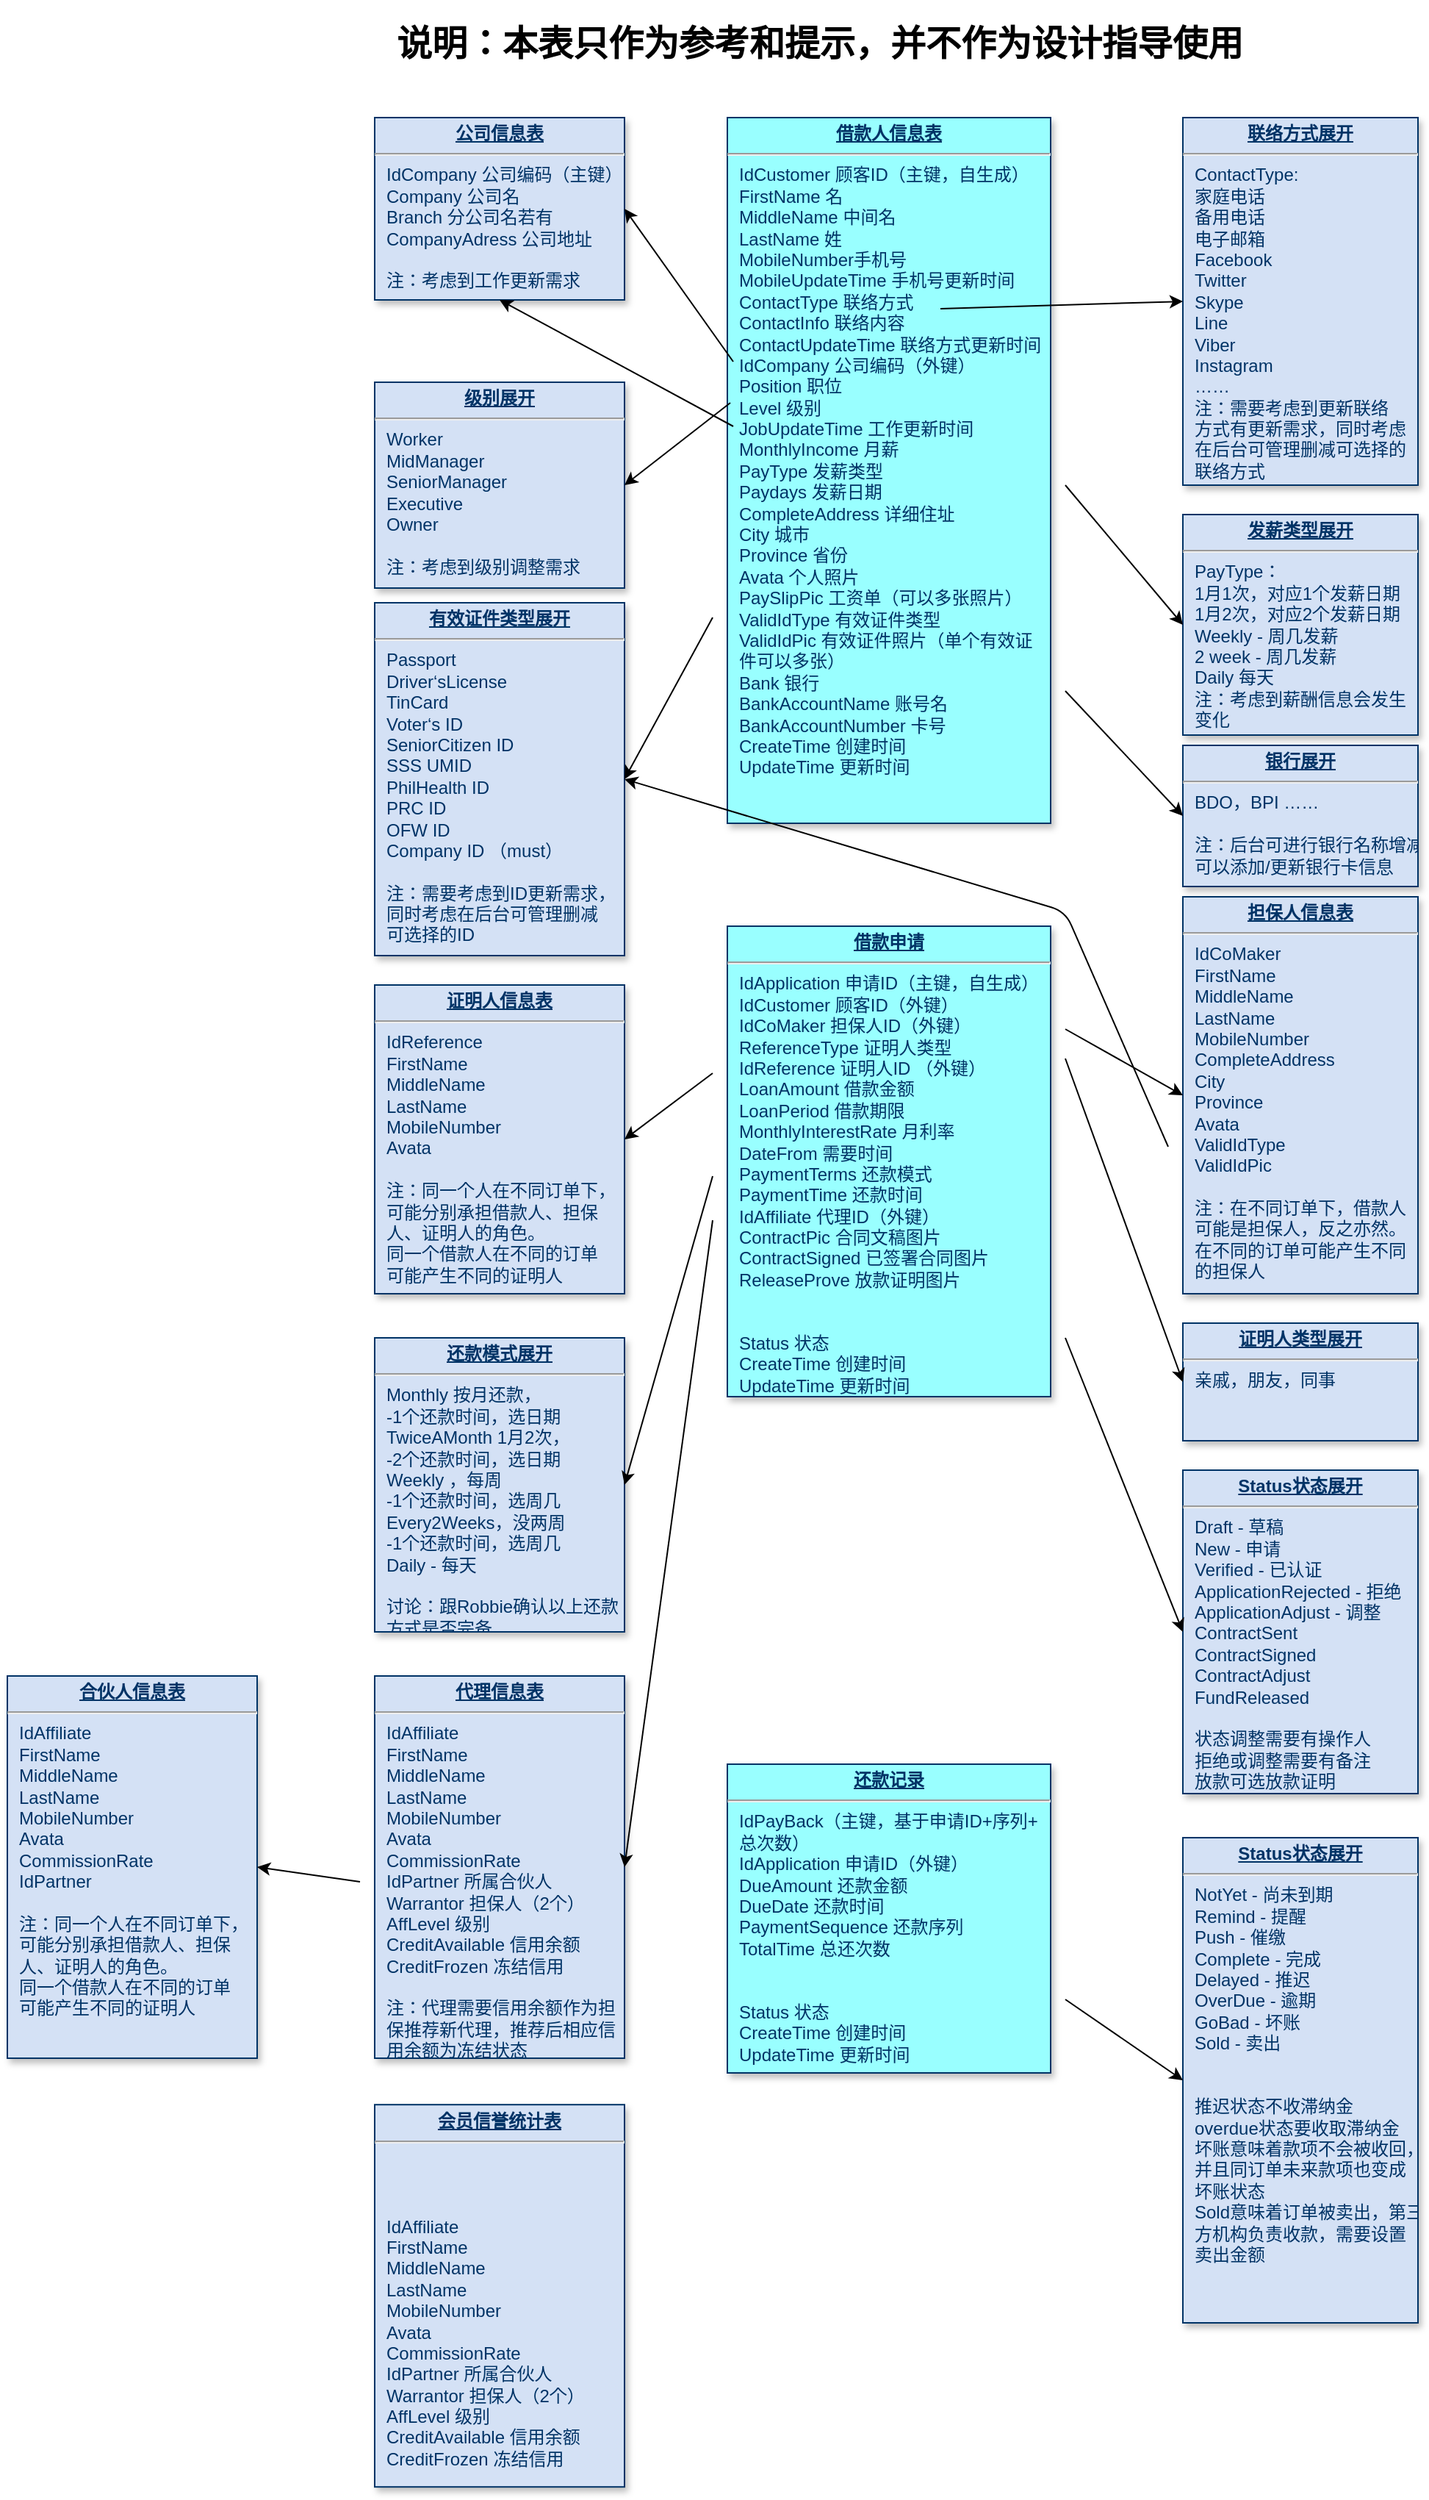 <mxfile version="10.7.4" type="github"><diagram id="WIIiBbOqjwxff5taufBd" name="Page-1"><mxGraphModel dx="2491" dy="737" grid="1" gridSize="10" guides="1" tooltips="1" connect="1" arrows="1" fold="1" page="1" pageScale="1" pageWidth="1100" pageHeight="850" math="0" shadow="0"><root><mxCell id="0"/><mxCell id="1" parent="0"/><mxCell id="P2YlRT06J06PWfD6Sysy-1" value="&lt;p style=&quot;margin: 0px ; margin-top: 4px ; text-align: center ; text-decoration: underline&quot;&gt;&lt;b&gt;借款人信息表&lt;/b&gt;&lt;/p&gt;&lt;hr&gt;&lt;p style=&quot;margin: 0px ; margin-left: 8px&quot;&gt;IdCustomer 顾客ID（主键，自生成）&lt;/p&gt;&lt;p style=&quot;margin: 0px ; margin-left: 8px&quot;&gt;FirstName 名&lt;/p&gt;&lt;p style=&quot;margin: 0px ; margin-left: 8px&quot;&gt;MiddleName 中间名&lt;/p&gt;&lt;p style=&quot;margin: 0px ; margin-left: 8px&quot;&gt;LastName 姓&lt;/p&gt;&lt;p style=&quot;margin: 0px ; margin-left: 8px&quot;&gt;MobileNumber手机号&lt;/p&gt;&lt;p style=&quot;margin: 0px ; margin-left: 8px&quot;&gt;MobileUpdateTime 手机号更新时间&lt;/p&gt;&lt;p style=&quot;margin: 0px ; margin-left: 8px&quot;&gt;ContactType 联络方式&lt;/p&gt;&lt;p style=&quot;margin: 0px ; margin-left: 8px&quot;&gt;ContactInfo 联络内容&lt;/p&gt;&lt;p style=&quot;margin: 0px ; margin-left: 8px&quot;&gt;ContactUpdateTime 联络方式更新时间&lt;/p&gt;&lt;p style=&quot;margin: 0px ; margin-left: 8px&quot;&gt;IdCompany 公司编码（外键）&lt;/p&gt;&lt;p style=&quot;margin: 0px ; margin-left: 8px&quot;&gt;Position 职位&lt;/p&gt;&lt;p style=&quot;margin: 0px ; margin-left: 8px&quot;&gt;Level 级别&lt;/p&gt;&lt;p style=&quot;margin: 0px ; margin-left: 8px&quot;&gt;JobUpdateTime 工作更新时间&lt;/p&gt;&lt;p style=&quot;margin: 0px ; margin-left: 8px&quot;&gt;MonthlyIncome 月薪&lt;/p&gt;&lt;p style=&quot;margin: 0px ; margin-left: 8px&quot;&gt;PayType 发薪类型&lt;/p&gt;&lt;p style=&quot;margin: 0px ; margin-left: 8px&quot;&gt;Paydays 发薪日期&lt;/p&gt;&lt;p style=&quot;margin: 0px ; margin-left: 8px&quot;&gt;CompleteAddress 详细住址&lt;/p&gt;&lt;p style=&quot;margin: 0px ; margin-left: 8px&quot;&gt;City 城市&lt;/p&gt;&lt;p style=&quot;margin: 0px ; margin-left: 8px&quot;&gt;Province 省份&lt;/p&gt;&lt;p style=&quot;margin: 0px ; margin-left: 8px&quot;&gt;Avata 个人照片&lt;/p&gt;&lt;p style=&quot;margin: 0px ; margin-left: 8px&quot;&gt;PaySlipPic 工资单（可以多张照片）&lt;/p&gt;&lt;p style=&quot;margin: 0px ; margin-left: 8px&quot;&gt;&lt;span&gt;ValidIdType 有效证件类型&lt;/span&gt;&lt;/p&gt;&lt;p style=&quot;margin: 0px ; margin-left: 8px&quot;&gt;&lt;span&gt;ValidIdPic 有效证件照片（单个有效证&lt;/span&gt;&lt;/p&gt;&lt;p style=&quot;margin: 0px ; margin-left: 8px&quot;&gt;&lt;span&gt;件可以多张）&lt;/span&gt;&lt;/p&gt;&lt;p style=&quot;margin: 0px ; margin-left: 8px&quot;&gt;Bank 银行&lt;/p&gt;&lt;p style=&quot;margin: 0px ; margin-left: 8px&quot;&gt;BankAccountName 账号名&lt;/p&gt;&lt;p style=&quot;margin: 0px ; margin-left: 8px&quot;&gt;BankAccountNumber 卡号&lt;/p&gt;&lt;p style=&quot;margin: 0px ; margin-left: 8px&quot;&gt;&lt;span&gt;CreateTime 创建时间&lt;/span&gt;&lt;/p&gt;&lt;p style=&quot;margin: 0px ; margin-left: 8px&quot;&gt;&lt;span&gt;UpdateTime 更新时间&lt;/span&gt;&lt;/p&gt;" style="verticalAlign=top;align=left;overflow=fill;fontSize=12;fontFamily=Helvetica;html=1;strokeColor=#003366;shadow=1;fillColor=#99FFFF;fontColor=#003366" vertex="1" parent="1"><mxGeometry x="310" y="80" width="220" height="480" as="geometry"/></mxCell><mxCell id="P2YlRT06J06PWfD6Sysy-2" value="&lt;p style=&quot;margin: 0px ; margin-top: 4px ; text-align: center ; text-decoration: underline&quot;&gt;&lt;b&gt;公司信息表&lt;/b&gt;&lt;/p&gt;&lt;hr&gt;&lt;p style=&quot;margin: 0px ; margin-left: 8px&quot;&gt;IdCompany 公司编码（主键）&lt;/p&gt;&lt;p style=&quot;margin: 0px ; margin-left: 8px&quot;&gt;&lt;span&gt;Company 公司名&lt;/span&gt;&lt;/p&gt;&lt;p style=&quot;margin: 0px ; margin-left: 8px&quot;&gt;&lt;span&gt;Branch 分公司名若有&lt;/span&gt;&lt;/p&gt;&lt;p style=&quot;margin: 0px ; margin-left: 8px&quot;&gt;&lt;span&gt;CompanyAdress 公司地址&lt;/span&gt;&lt;/p&gt;&lt;p style=&quot;margin: 0px ; margin-left: 8px&quot;&gt;&lt;span&gt;&lt;br&gt;&lt;/span&gt;&lt;/p&gt;&lt;p style=&quot;margin: 0px ; margin-left: 8px&quot;&gt;&lt;span&gt;注：考虑到工作更新需求&lt;/span&gt;&lt;/p&gt;" style="verticalAlign=top;align=left;overflow=fill;fontSize=12;fontFamily=Helvetica;html=1;strokeColor=#003366;shadow=1;fillColor=#D4E1F5;fontColor=#003366" vertex="1" parent="1"><mxGeometry x="70" y="80" width="170" height="124" as="geometry"/></mxCell><mxCell id="P2YlRT06J06PWfD6Sysy-3" value="&lt;p style=&quot;margin: 0px ; margin-top: 4px ; text-align: center ; text-decoration: underline&quot;&gt;&lt;b&gt;联络方式展开&lt;/b&gt;&lt;/p&gt;&lt;hr&gt;&lt;p style=&quot;margin: 0px ; margin-left: 8px&quot;&gt;ContactType:&lt;/p&gt;&lt;p style=&quot;margin: 0px ; margin-left: 8px&quot;&gt;家庭电话&lt;/p&gt;&lt;p style=&quot;margin: 0px ; margin-left: 8px&quot;&gt;备用电话&lt;/p&gt;&lt;p style=&quot;margin: 0px ; margin-left: 8px&quot;&gt;电子邮箱&lt;/p&gt;&lt;p style=&quot;margin: 0px ; margin-left: 8px&quot;&gt;Facebook&lt;/p&gt;&lt;p style=&quot;margin: 0px ; margin-left: 8px&quot;&gt;Twitter&lt;/p&gt;&lt;p style=&quot;margin: 0px ; margin-left: 8px&quot;&gt;Skype&lt;/p&gt;&lt;p style=&quot;margin: 0px ; margin-left: 8px&quot;&gt;Line&lt;/p&gt;&lt;p style=&quot;margin: 0px ; margin-left: 8px&quot;&gt;Viber&lt;/p&gt;&lt;p style=&quot;margin: 0px ; margin-left: 8px&quot;&gt;Instagram&lt;/p&gt;&lt;p style=&quot;margin: 0px ; margin-left: 8px&quot;&gt;……&lt;/p&gt;&lt;p style=&quot;margin: 0px ; margin-left: 8px&quot;&gt;注：需要考虑到更新联络&lt;/p&gt;&lt;p style=&quot;margin: 0px ; margin-left: 8px&quot;&gt;方式有更新需求，同时考虑&lt;/p&gt;&lt;p style=&quot;margin: 0px ; margin-left: 8px&quot;&gt;在后台可管理删减可选择的&lt;/p&gt;&lt;p style=&quot;margin: 0px ; margin-left: 8px&quot;&gt;联络方式&lt;/p&gt;" style="verticalAlign=top;align=left;overflow=fill;fontSize=12;fontFamily=Helvetica;html=1;strokeColor=#003366;shadow=1;fillColor=#D4E1F5;fontColor=#003366" vertex="1" parent="1"><mxGeometry x="620" y="80" width="160" height="250" as="geometry"/></mxCell><mxCell id="P2YlRT06J06PWfD6Sysy-4" value="&lt;p style=&quot;margin: 0px ; margin-top: 4px ; text-align: center ; text-decoration: underline&quot;&gt;&lt;strong&gt;级别展开&lt;/strong&gt;&lt;/p&gt;&lt;hr&gt;&lt;p style=&quot;margin: 0px ; margin-left: 8px&quot;&gt;Worker&lt;/p&gt;&lt;p style=&quot;margin: 0px ; margin-left: 8px&quot;&gt;MidManager&lt;/p&gt;&lt;p style=&quot;margin: 0px ; margin-left: 8px&quot;&gt;SeniorManager&lt;/p&gt;&lt;p style=&quot;margin: 0px ; margin-left: 8px&quot;&gt;Executive&lt;/p&gt;&lt;p style=&quot;margin: 0px ; margin-left: 8px&quot;&gt;Owner&lt;/p&gt;&lt;p style=&quot;margin: 0px ; margin-left: 8px&quot;&gt;&lt;br&gt;&lt;/p&gt;&lt;p style=&quot;margin: 0px ; margin-left: 8px&quot;&gt;注：考虑到级别调整需求&lt;/p&gt;" style="verticalAlign=top;align=left;overflow=fill;fontSize=12;fontFamily=Helvetica;html=1;strokeColor=#003366;shadow=1;fillColor=#D4E1F5;fontColor=#003366" vertex="1" parent="1"><mxGeometry x="70" y="260" width="170" height="140" as="geometry"/></mxCell><mxCell id="P2YlRT06J06PWfD6Sysy-5" value="&lt;p style=&quot;margin: 0px ; margin-top: 4px ; text-align: center ; text-decoration: underline&quot;&gt;&lt;strong&gt;发薪类型展开&lt;/strong&gt;&lt;/p&gt;&lt;hr&gt;&lt;p style=&quot;margin: 0px ; margin-left: 8px&quot;&gt;PayType：&lt;/p&gt;&lt;p style=&quot;margin: 0px ; margin-left: 8px&quot;&gt;1月1次，对应1个发薪日期&lt;/p&gt;&lt;p style=&quot;margin: 0px ; margin-left: 8px&quot;&gt;1月2次，对应2个发薪日期&lt;/p&gt;&lt;p style=&quot;margin: 0px ; margin-left: 8px&quot;&gt;Weekly - 周几发薪&lt;/p&gt;&lt;p style=&quot;margin: 0px ; margin-left: 8px&quot;&gt;2 week - 周几发薪&lt;/p&gt;&lt;p style=&quot;margin: 0px ; margin-left: 8px&quot;&gt;Daily 每天&lt;/p&gt;&lt;p style=&quot;margin: 0px ; margin-left: 8px&quot;&gt;注：考虑到薪酬信息会发生&lt;/p&gt;&lt;p style=&quot;margin: 0px ; margin-left: 8px&quot;&gt;变化&lt;/p&gt;" style="verticalAlign=top;align=left;overflow=fill;fontSize=12;fontFamily=Helvetica;html=1;strokeColor=#003366;shadow=1;fillColor=#D4E1F5;fontColor=#003366" vertex="1" parent="1"><mxGeometry x="620" y="350" width="160" height="150" as="geometry"/></mxCell><mxCell id="P2YlRT06J06PWfD6Sysy-6" value="&lt;p style=&quot;margin: 0px ; margin-top: 4px ; text-align: center ; text-decoration: underline&quot;&gt;&lt;b&gt;证明人类型展开&lt;/b&gt;&lt;/p&gt;&lt;hr&gt;&lt;p style=&quot;margin: 0px ; margin-left: 8px&quot;&gt;亲戚，朋友，同事&lt;/p&gt;" style="verticalAlign=top;align=left;overflow=fill;fontSize=12;fontFamily=Helvetica;html=1;strokeColor=#003366;shadow=1;fillColor=#D4E1F5;fontColor=#003366" vertex="1" parent="1"><mxGeometry x="620" y="900" width="160" height="80" as="geometry"/></mxCell><mxCell id="P2YlRT06J06PWfD6Sysy-7" value="&lt;p style=&quot;margin: 0px ; margin-top: 4px ; text-align: center ; text-decoration: underline&quot;&gt;&lt;strong&gt;担保人信息表&lt;/strong&gt;&lt;/p&gt;&lt;hr&gt;&lt;p style=&quot;margin: 0px ; margin-left: 8px&quot;&gt;IdCoMaker&lt;br&gt;&lt;/p&gt;&lt;p style=&quot;margin: 0px ; margin-left: 8px&quot;&gt;FirstName&lt;/p&gt;&lt;p style=&quot;margin: 0px ; margin-left: 8px&quot;&gt;MiddleName&lt;/p&gt;&lt;p style=&quot;margin: 0px ; margin-left: 8px&quot;&gt;LastName&lt;/p&gt;&lt;p style=&quot;margin: 0px ; margin-left: 8px&quot;&gt;MobileNumber&lt;/p&gt;&lt;p style=&quot;margin: 0px ; margin-left: 8px&quot;&gt;CompleteAddress&lt;/p&gt;&lt;p style=&quot;margin: 0px ; margin-left: 8px&quot;&gt;City&lt;/p&gt;&lt;p style=&quot;margin: 0px ; margin-left: 8px&quot;&gt;Province&lt;/p&gt;&lt;p style=&quot;margin: 0px ; margin-left: 8px&quot;&gt;Avata&lt;/p&gt;&lt;p style=&quot;margin: 0px ; margin-left: 8px&quot;&gt;ValidIdType&lt;/p&gt;&lt;p style=&quot;margin: 0px ; margin-left: 8px&quot;&gt;ValidIdPic&lt;/p&gt;&lt;p style=&quot;margin: 0px ; margin-left: 8px&quot;&gt;&lt;br&gt;&lt;/p&gt;&lt;p style=&quot;margin: 0px ; margin-left: 8px&quot;&gt;注：在不同订单下，借款人&lt;/p&gt;&lt;p style=&quot;margin: 0px ; margin-left: 8px&quot;&gt;可能是担保人，反之亦然。&lt;/p&gt;&lt;p style=&quot;margin: 0px ; margin-left: 8px&quot;&gt;在不同的订单可能产生不同&lt;/p&gt;&lt;p style=&quot;margin: 0px ; margin-left: 8px&quot;&gt;的担保人&lt;/p&gt;" style="verticalAlign=top;align=left;overflow=fill;fontSize=12;fontFamily=Helvetica;html=1;strokeColor=#003366;shadow=1;fillColor=#D4E1F5;fontColor=#003366" vertex="1" parent="1"><mxGeometry x="620" y="610" width="160" height="270" as="geometry"/></mxCell><mxCell id="P2YlRT06J06PWfD6Sysy-8" value="&lt;p style=&quot;margin: 0px ; margin-top: 4px ; text-align: center ; text-decoration: underline&quot;&gt;&lt;strong&gt;有效证件类型展开&lt;/strong&gt;&lt;/p&gt;&lt;hr&gt;&lt;p style=&quot;margin: 0px ; margin-left: 8px&quot;&gt;Passport&lt;/p&gt;&lt;p style=&quot;margin: 0px ; margin-left: 8px&quot;&gt;Driver‘sLicense&lt;/p&gt;&lt;p style=&quot;margin: 0px ; margin-left: 8px&quot;&gt;TinCard&lt;/p&gt;&lt;p style=&quot;margin: 0px ; margin-left: 8px&quot;&gt;Voter‘s ID&lt;/p&gt;&lt;p style=&quot;margin: 0px ; margin-left: 8px&quot;&gt;SeniorCitizen ID&lt;/p&gt;&lt;p style=&quot;margin: 0px ; margin-left: 8px&quot;&gt;SSS UMID&lt;/p&gt;&lt;p style=&quot;margin: 0px ; margin-left: 8px&quot;&gt;PhilHealth ID&lt;/p&gt;&lt;p style=&quot;margin: 0px ; margin-left: 8px&quot;&gt;PRC ID&lt;/p&gt;&lt;p style=&quot;margin: 0px ; margin-left: 8px&quot;&gt;OFW ID&lt;/p&gt;&lt;p style=&quot;margin: 0px ; margin-left: 8px&quot;&gt;Company ID （must）&lt;/p&gt;&lt;p style=&quot;margin: 0px ; margin-left: 8px&quot;&gt;&lt;span&gt;&lt;br&gt;&lt;/span&gt;&lt;/p&gt;&lt;p style=&quot;margin: 0px ; margin-left: 8px&quot;&gt;&lt;span&gt;注：需要考虑到ID&lt;/span&gt;&lt;span&gt;更新需求，&lt;/span&gt;&lt;/p&gt;&lt;p style=&quot;margin: 0px ; margin-left: 8px&quot;&gt;&lt;span&gt;同时考虑&lt;/span&gt;&lt;span&gt;在后台可管理删减&lt;/span&gt;&lt;/p&gt;&lt;p style=&quot;margin: 0px ; margin-left: 8px&quot;&gt;&lt;span&gt;可选择的ID&lt;/span&gt;&lt;/p&gt;&lt;p&gt;&lt;br&gt;&lt;/p&gt;" style="verticalAlign=top;align=left;overflow=fill;fontSize=12;fontFamily=Helvetica;html=1;strokeColor=#003366;shadow=1;fillColor=#D4E1F5;fontColor=#003366" vertex="1" parent="1"><mxGeometry x="70" y="410" width="170" height="240" as="geometry"/></mxCell><mxCell id="P2YlRT06J06PWfD6Sysy-9" value="" style="endArrow=classic;html=1;entryX=0;entryY=0.5;entryDx=0;entryDy=0;" edge="1" parent="1" target="P2YlRT06J06PWfD6Sysy-3"><mxGeometry width="50" height="50" relative="1" as="geometry"><mxPoint x="455" y="210" as="sourcePoint"/><mxPoint x="610" y="210" as="targetPoint"/></mxGeometry></mxCell><mxCell id="P2YlRT06J06PWfD6Sysy-10" value="" style="endArrow=classic;html=1;entryX=1;entryY=0.5;entryDx=0;entryDy=0;" edge="1" parent="1" target="P2YlRT06J06PWfD6Sysy-2"><mxGeometry width="50" height="50" relative="1" as="geometry"><mxPoint x="314" y="246" as="sourcePoint"/><mxPoint x="254" y="246" as="targetPoint"/></mxGeometry></mxCell><mxCell id="P2YlRT06J06PWfD6Sysy-11" value="" style="endArrow=classic;html=1;entryX=0.5;entryY=1;entryDx=0;entryDy=0;" edge="1" parent="1" target="P2YlRT06J06PWfD6Sysy-2"><mxGeometry width="50" height="50" relative="1" as="geometry"><mxPoint x="314" y="290" as="sourcePoint"/><mxPoint x="274" y="250" as="targetPoint"/></mxGeometry></mxCell><mxCell id="P2YlRT06J06PWfD6Sysy-12" value="" style="endArrow=classic;html=1;entryX=1;entryY=0.5;entryDx=0;entryDy=0;" edge="1" parent="1" target="P2YlRT06J06PWfD6Sysy-4"><mxGeometry width="50" height="50" relative="1" as="geometry"><mxPoint x="312" y="274" as="sourcePoint"/><mxPoint x="252" y="362" as="targetPoint"/></mxGeometry></mxCell><mxCell id="P2YlRT06J06PWfD6Sysy-13" value="" style="endArrow=classic;html=1;entryX=0;entryY=0.5;entryDx=0;entryDy=0;" edge="1" parent="1" target="P2YlRT06J06PWfD6Sysy-5"><mxGeometry width="50" height="50" relative="1" as="geometry"><mxPoint x="540" y="330" as="sourcePoint"/><mxPoint x="560" y="470" as="targetPoint"/></mxGeometry></mxCell><mxCell id="P2YlRT06J06PWfD6Sysy-14" value="&lt;h1 style=&quot;text-align: center&quot;&gt;说明：本表只作为参考和提示，并不作为设计指导使用&lt;/h1&gt;" style="text;html=1;strokeColor=none;fillColor=none;spacing=5;spacingTop=-20;whiteSpace=wrap;overflow=hidden;rounded=0;" vertex="1" parent="1"><mxGeometry x="80" y="10" width="700" height="40" as="geometry"/></mxCell><mxCell id="P2YlRT06J06PWfD6Sysy-15" value="" style="endArrow=classic;html=1;entryX=1;entryY=0.5;entryDx=0;entryDy=0;" edge="1" parent="1" target="P2YlRT06J06PWfD6Sysy-8"><mxGeometry width="50" height="50" relative="1" as="geometry"><mxPoint x="300" y="420" as="sourcePoint"/><mxPoint x="320" y="590" as="targetPoint"/></mxGeometry></mxCell><mxCell id="P2YlRT06J06PWfD6Sysy-16" value="" style="endArrow=classic;html=1;entryX=1;entryY=0.5;entryDx=0;entryDy=0;" edge="1" parent="1" target="P2YlRT06J06PWfD6Sysy-8"><mxGeometry width="50" height="50" relative="1" as="geometry"><mxPoint x="610" y="780" as="sourcePoint"/><mxPoint x="243" y="597" as="targetPoint"/><Array as="points"><mxPoint x="540" y="620"/></Array></mxGeometry></mxCell><mxCell id="P2YlRT06J06PWfD6Sysy-17" value="&lt;p style=&quot;margin: 0px ; margin-top: 4px ; text-align: center ; text-decoration: underline&quot;&gt;&lt;b&gt;证明人信息表&lt;/b&gt;&lt;/p&gt;&lt;hr&gt;&lt;p style=&quot;margin: 0px ; margin-left: 8px&quot;&gt;IdReference&lt;br&gt;&lt;/p&gt;&lt;p style=&quot;margin: 0px ; margin-left: 8px&quot;&gt;FirstName&lt;/p&gt;&lt;p style=&quot;margin: 0px ; margin-left: 8px&quot;&gt;MiddleName&lt;/p&gt;&lt;p style=&quot;margin: 0px ; margin-left: 8px&quot;&gt;LastName&lt;/p&gt;&lt;p style=&quot;margin: 0px ; margin-left: 8px&quot;&gt;MobileNumber&lt;/p&gt;&lt;p style=&quot;margin: 0px ; margin-left: 8px&quot;&gt;Avata&lt;/p&gt;&lt;p style=&quot;margin: 0px ; margin-left: 8px&quot;&gt;&lt;br&gt;&lt;/p&gt;&lt;p style=&quot;margin: 0px ; margin-left: 8px&quot;&gt;注：同一个人&lt;span&gt;在不同订单下，&lt;/span&gt;&lt;/p&gt;&lt;p style=&quot;margin: 0px ; margin-left: 8px&quot;&gt;&lt;span&gt;可能分别承担借款人、&lt;/span&gt;&lt;span&gt;担保&lt;/span&gt;&lt;/p&gt;&lt;p style=&quot;margin: 0px ; margin-left: 8px&quot;&gt;&lt;span&gt;人、证明人的角色&lt;/span&gt;&lt;span&gt;。&lt;br&gt;&lt;/span&gt;&lt;/p&gt;&lt;p style=&quot;margin: 0px ; margin-left: 8px&quot;&gt;&lt;span&gt;同一个借款人在不同的订单&lt;/span&gt;&lt;/p&gt;&lt;p style=&quot;margin: 0px ; margin-left: 8px&quot;&gt;&lt;span&gt;可能产生不同的证明人&lt;/span&gt;&lt;/p&gt;" style="verticalAlign=top;align=left;overflow=fill;fontSize=12;fontFamily=Helvetica;html=1;strokeColor=#003366;shadow=1;fillColor=#D4E1F5;fontColor=#003366" vertex="1" parent="1"><mxGeometry x="70" y="670" width="170" height="210" as="geometry"/></mxCell><mxCell id="P2YlRT06J06PWfD6Sysy-18" value="&lt;p style=&quot;margin: 0px ; margin-top: 4px ; text-align: center ; text-decoration: underline&quot;&gt;&lt;b&gt;借款申请&lt;/b&gt;&lt;/p&gt;&lt;hr&gt;&lt;p style=&quot;margin: 0px ; margin-left: 8px&quot;&gt;IdApplication 申请ID（主键，自生成）&lt;/p&gt;&lt;p style=&quot;margin: 0px ; margin-left: 8px&quot;&gt;IdCustomer 顾客ID（外键）&lt;/p&gt;&lt;p style=&quot;margin: 0px ; margin-left: 8px&quot;&gt;&lt;span&gt;IdCoMaker 担保人ID（外键）&lt;/span&gt;&lt;/p&gt;&lt;p style=&quot;margin: 0px ; margin-left: 8px&quot;&gt;ReferenceType 证明人类型&lt;/p&gt;&lt;p style=&quot;margin: 0px ; margin-left: 8px&quot;&gt;IdReference 证明人ID （外键）&lt;/p&gt;&lt;p style=&quot;margin: 0px ; margin-left: 8px&quot;&gt;LoanAmount 借款金额&lt;/p&gt;&lt;p style=&quot;margin: 0px ; margin-left: 8px&quot;&gt;LoanPeriod 借款期限&lt;/p&gt;&lt;p style=&quot;margin: 0px ; margin-left: 8px&quot;&gt;MonthlyInterestRate 月利率&lt;/p&gt;&lt;p style=&quot;margin: 0px ; margin-left: 8px&quot;&gt;DateFrom 需要时间&lt;/p&gt;&lt;p style=&quot;margin: 0px ; margin-left: 8px&quot;&gt;PaymentTerms 还款模式&lt;/p&gt;&lt;p style=&quot;margin: 0px ; margin-left: 8px&quot;&gt;PaymentTime 还款时间&lt;/p&gt;&lt;p style=&quot;margin: 0px ; margin-left: 8px&quot;&gt;IdAffiliate 代理ID（外键）&lt;/p&gt;&lt;p style=&quot;margin: 0px ; margin-left: 8px&quot;&gt;ContractPic 合同文稿图片&lt;/p&gt;&lt;p style=&quot;margin: 0px ; margin-left: 8px&quot;&gt;ContractSigned 已签署合同图片&lt;/p&gt;&lt;p style=&quot;margin: 0px ; margin-left: 8px&quot;&gt;ReleaseProve 放款证明图片&lt;/p&gt;&lt;p style=&quot;margin: 0px ; margin-left: 8px&quot;&gt;&lt;br&gt;&lt;/p&gt;&lt;p style=&quot;margin: 0px ; margin-left: 8px&quot;&gt;&lt;br&gt;&lt;/p&gt;&lt;p style=&quot;margin: 0px ; margin-left: 8px&quot;&gt;Status 状态&lt;/p&gt;&lt;p style=&quot;margin: 0px ; margin-left: 8px&quot;&gt;&lt;span&gt;CreateTime 创建时间&lt;/span&gt;&lt;/p&gt;&lt;p style=&quot;margin: 0px ; margin-left: 8px&quot;&gt;&lt;span&gt;UpdateTime 更新时间&lt;/span&gt;&lt;/p&gt;" style="verticalAlign=top;align=left;overflow=fill;fontSize=12;fontFamily=Helvetica;html=1;strokeColor=#003366;shadow=1;fillColor=#99FFFF;fontColor=#003366" vertex="1" parent="1"><mxGeometry x="310" y="630" width="220" height="320" as="geometry"/></mxCell><mxCell id="P2YlRT06J06PWfD6Sysy-19" value="" style="endArrow=classic;html=1;entryX=0;entryY=0.5;entryDx=0;entryDy=0;" edge="1" parent="1" target="P2YlRT06J06PWfD6Sysy-7"><mxGeometry width="50" height="50" relative="1" as="geometry"><mxPoint x="540" y="700" as="sourcePoint"/><mxPoint x="590" y="740" as="targetPoint"/></mxGeometry></mxCell><mxCell id="P2YlRT06J06PWfD6Sysy-20" value="" style="endArrow=classic;html=1;entryX=0;entryY=0.5;entryDx=0;entryDy=0;" edge="1" parent="1" target="P2YlRT06J06PWfD6Sysy-6"><mxGeometry width="50" height="50" relative="1" as="geometry"><mxPoint x="540" y="720" as="sourcePoint"/><mxPoint x="620" y="900" as="targetPoint"/></mxGeometry></mxCell><mxCell id="P2YlRT06J06PWfD6Sysy-21" value="" style="endArrow=classic;html=1;entryX=1;entryY=0.5;entryDx=0;entryDy=0;" edge="1" parent="1" target="P2YlRT06J06PWfD6Sysy-17"><mxGeometry width="50" height="50" relative="1" as="geometry"><mxPoint x="300" y="730" as="sourcePoint"/><mxPoint x="310.711" y="825" as="targetPoint"/></mxGeometry></mxCell><mxCell id="P2YlRT06J06PWfD6Sysy-22" value="&lt;p style=&quot;margin: 0px ; margin-top: 4px ; text-align: center ; text-decoration: underline&quot;&gt;&lt;b&gt;银行展开&lt;/b&gt;&lt;/p&gt;&lt;hr&gt;&lt;p style=&quot;margin: 0px ; margin-left: 8px&quot;&gt;BDO，BPI ……&lt;/p&gt;&lt;p style=&quot;margin: 0px ; margin-left: 8px&quot;&gt;&lt;br&gt;&lt;/p&gt;&lt;p style=&quot;margin: 0px ; margin-left: 8px&quot;&gt;注：后台可进行银行名称增减&lt;/p&gt;&lt;p style=&quot;margin: 0px ; margin-left: 8px&quot;&gt;可以添加/更新银行卡信息&lt;/p&gt;" style="verticalAlign=top;align=left;overflow=fill;fontSize=12;fontFamily=Helvetica;html=1;strokeColor=#003366;shadow=1;fillColor=#D4E1F5;fontColor=#003366" vertex="1" parent="1"><mxGeometry x="620" y="507" width="160" height="96" as="geometry"/></mxCell><mxCell id="P2YlRT06J06PWfD6Sysy-23" value="" style="endArrow=classic;html=1;entryX=0;entryY=0.5;entryDx=0;entryDy=0;" edge="1" parent="1" target="P2YlRT06J06PWfD6Sysy-22"><mxGeometry width="50" height="50" relative="1" as="geometry"><mxPoint x="540" y="470" as="sourcePoint"/><mxPoint x="600" y="560" as="targetPoint"/></mxGeometry></mxCell><mxCell id="P2YlRT06J06PWfD6Sysy-24" value="&lt;p style=&quot;margin: 0px ; margin-top: 4px ; text-align: center ; text-decoration: underline&quot;&gt;&lt;b&gt;还款记录&lt;/b&gt;&lt;/p&gt;&lt;hr&gt;&lt;p style=&quot;margin: 0px ; margin-left: 8px&quot;&gt;IdPayBack（主键，基于申请ID+序列+&lt;/p&gt;&lt;p style=&quot;margin: 0px ; margin-left: 8px&quot;&gt;总次数）&lt;/p&gt;&lt;p style=&quot;margin: 0px ; margin-left: 8px&quot;&gt;IdApplication 申请ID（外键）&lt;/p&gt;&lt;p style=&quot;margin: 0px ; margin-left: 8px&quot;&gt;DueAmount 还款金额&lt;/p&gt;&lt;p style=&quot;margin: 0px ; margin-left: 8px&quot;&gt;DueDate 还款时间&lt;/p&gt;&lt;p style=&quot;margin: 0px ; margin-left: 8px&quot;&gt;PaymentSequence 还款序列&lt;/p&gt;&lt;p style=&quot;margin: 0px ; margin-left: 8px&quot;&gt;TotalTime 总还次数&lt;/p&gt;&lt;p style=&quot;margin: 0px ; margin-left: 8px&quot;&gt;&lt;br&gt;&lt;/p&gt;&lt;p style=&quot;margin: 0px ; margin-left: 8px&quot;&gt;&lt;br&gt;&lt;/p&gt;&lt;p style=&quot;margin: 0px ; margin-left: 8px&quot;&gt;Status 状态&lt;/p&gt;&lt;p style=&quot;margin: 0px ; margin-left: 8px&quot;&gt;&lt;span&gt;CreateTime 创建时间&lt;/span&gt;&lt;/p&gt;&lt;p style=&quot;margin: 0px ; margin-left: 8px&quot;&gt;&lt;span&gt;UpdateTime 更新时间&lt;/span&gt;&lt;/p&gt;" style="verticalAlign=top;align=left;overflow=fill;fontSize=12;fontFamily=Helvetica;html=1;strokeColor=#003366;shadow=1;fillColor=#99FFFF;fontColor=#003366" vertex="1" parent="1"><mxGeometry x="310" y="1200" width="220" height="210" as="geometry"/></mxCell><mxCell id="P2YlRT06J06PWfD6Sysy-25" value="&lt;p style=&quot;margin: 0px ; margin-top: 4px ; text-align: center ; text-decoration: underline&quot;&gt;&lt;b&gt;代理信息表&lt;/b&gt;&lt;/p&gt;&lt;hr&gt;&lt;p style=&quot;margin: 0px ; margin-left: 8px&quot;&gt;IdAffiliate&lt;br&gt;&lt;/p&gt;&lt;p style=&quot;margin: 0px ; margin-left: 8px&quot;&gt;FirstName&lt;/p&gt;&lt;p style=&quot;margin: 0px ; margin-left: 8px&quot;&gt;MiddleName&lt;/p&gt;&lt;p style=&quot;margin: 0px ; margin-left: 8px&quot;&gt;LastName&lt;/p&gt;&lt;p style=&quot;margin: 0px ; margin-left: 8px&quot;&gt;MobileNumber&lt;/p&gt;&lt;p style=&quot;margin: 0px ; margin-left: 8px&quot;&gt;Avata&lt;/p&gt;&lt;p style=&quot;margin: 0px ; margin-left: 8px&quot;&gt;CommissionRate&lt;/p&gt;&lt;p style=&quot;margin: 0px ; margin-left: 8px&quot;&gt;IdPartner 所属合伙人&lt;/p&gt;&lt;p style=&quot;margin: 0px ; margin-left: 8px&quot;&gt;Warrantor 担保人（2个）&lt;/p&gt;&lt;p style=&quot;margin: 0px ; margin-left: 8px&quot;&gt;AffLevel 级别&lt;/p&gt;&lt;p style=&quot;margin: 0px ; margin-left: 8px&quot;&gt;CreditAvailable 信用余额&lt;/p&gt;&lt;p style=&quot;margin: 0px ; margin-left: 8px&quot;&gt;CreditFrozen 冻结信用&lt;/p&gt;&lt;p style=&quot;margin: 0px ; margin-left: 8px&quot;&gt;&lt;br&gt;&lt;/p&gt;&lt;p style=&quot;margin: 0px ; margin-left: 8px&quot;&gt;注：代理需要信用余额作为担&lt;/p&gt;&lt;p style=&quot;margin: 0px ; margin-left: 8px&quot;&gt;保推荐新代理，推荐后相应信&lt;/p&gt;&lt;p style=&quot;margin: 0px ; margin-left: 8px&quot;&gt;用余额为冻结状态&lt;/p&gt;" style="verticalAlign=top;align=left;overflow=fill;fontSize=12;fontFamily=Helvetica;html=1;strokeColor=#003366;shadow=1;fillColor=#D4E1F5;fontColor=#003366" vertex="1" parent="1"><mxGeometry x="70" y="1140" width="170" height="260" as="geometry"/></mxCell><mxCell id="P2YlRT06J06PWfD6Sysy-26" value="&lt;p style=&quot;margin: 0px ; margin-top: 4px ; text-align: center ; text-decoration: underline&quot;&gt;&lt;b&gt;合伙人信息表&lt;/b&gt;&lt;/p&gt;&lt;hr&gt;&lt;p style=&quot;margin: 0px ; margin-left: 8px&quot;&gt;IdAffiliate&lt;br&gt;&lt;/p&gt;&lt;p style=&quot;margin: 0px ; margin-left: 8px&quot;&gt;FirstName&lt;/p&gt;&lt;p style=&quot;margin: 0px ; margin-left: 8px&quot;&gt;MiddleName&lt;/p&gt;&lt;p style=&quot;margin: 0px ; margin-left: 8px&quot;&gt;LastName&lt;/p&gt;&lt;p style=&quot;margin: 0px ; margin-left: 8px&quot;&gt;MobileNumber&lt;/p&gt;&lt;p style=&quot;margin: 0px ; margin-left: 8px&quot;&gt;Avata&lt;/p&gt;&lt;p style=&quot;margin: 0px ; margin-left: 8px&quot;&gt;CommissionRate&lt;/p&gt;&lt;p style=&quot;margin: 0px ; margin-left: 8px&quot;&gt;IdPartner&lt;/p&gt;&lt;p style=&quot;margin: 0px ; margin-left: 8px&quot;&gt;&lt;br&gt;&lt;/p&gt;&lt;p style=&quot;margin: 0px ; margin-left: 8px&quot;&gt;注：同一个人&lt;span&gt;在不同订单下，&lt;/span&gt;&lt;/p&gt;&lt;p style=&quot;margin: 0px ; margin-left: 8px&quot;&gt;&lt;span&gt;可能分别承担借款人、&lt;/span&gt;&lt;span&gt;担保&lt;/span&gt;&lt;/p&gt;&lt;p style=&quot;margin: 0px ; margin-left: 8px&quot;&gt;&lt;span&gt;人、证明人的角色&lt;/span&gt;&lt;span&gt;。&lt;br&gt;&lt;/span&gt;&lt;/p&gt;&lt;p style=&quot;margin: 0px ; margin-left: 8px&quot;&gt;&lt;span&gt;同一个借款人在不同的订单&lt;/span&gt;&lt;/p&gt;&lt;p style=&quot;margin: 0px ; margin-left: 8px&quot;&gt;&lt;span&gt;可能产生不同的证明人&lt;/span&gt;&lt;/p&gt;" style="verticalAlign=top;align=left;overflow=fill;fontSize=12;fontFamily=Helvetica;html=1;strokeColor=#003366;shadow=1;fillColor=#D4E1F5;fontColor=#003366" vertex="1" parent="1"><mxGeometry x="-180" y="1140" width="170" height="260" as="geometry"/></mxCell><mxCell id="P2YlRT06J06PWfD6Sysy-27" value="&lt;p style=&quot;margin: 0px ; margin-top: 4px ; text-align: center ; text-decoration: underline&quot;&gt;&lt;strong&gt;还款模式展开&lt;/strong&gt;&lt;/p&gt;&lt;hr&gt;&lt;p style=&quot;margin: 0px ; margin-left: 8px&quot;&gt;Monthly 按月还款，&lt;/p&gt;&lt;p style=&quot;margin: 0px ; margin-left: 8px&quot;&gt;-1个还款时间，选日期&lt;/p&gt;&lt;p style=&quot;margin: 0px ; margin-left: 8px&quot;&gt;TwiceAMonth 1月2次，&lt;/p&gt;&lt;p style=&quot;margin: 0px ; margin-left: 8px&quot;&gt;-2个还款时间，选日期&lt;/p&gt;&lt;p style=&quot;margin: 0px ; margin-left: 8px&quot;&gt;Weekly ，每周&lt;/p&gt;&lt;p style=&quot;margin: 0px ; margin-left: 8px&quot;&gt;-1个还款时间，选周几&lt;/p&gt;&lt;p style=&quot;margin: 0px ; margin-left: 8px&quot;&gt;Every2Weeks，没两周&lt;/p&gt;&lt;p style=&quot;margin: 0px ; margin-left: 8px&quot;&gt;-1个还款时间，选周几&lt;/p&gt;&lt;p style=&quot;margin: 0px ; margin-left: 8px&quot;&gt;Daily - 每天&lt;/p&gt;&lt;p style=&quot;margin: 0px ; margin-left: 8px&quot;&gt;&lt;br&gt;&lt;/p&gt;&lt;p style=&quot;margin: 0px ; margin-left: 8px&quot;&gt;讨论：跟Robbie确认以上还款&lt;/p&gt;&lt;p style=&quot;margin: 0px ; margin-left: 8px&quot;&gt;方式是否完备&lt;/p&gt;" style="verticalAlign=top;align=left;overflow=fill;fontSize=12;fontFamily=Helvetica;html=1;strokeColor=#003366;shadow=1;fillColor=#D4E1F5;fontColor=#003366" vertex="1" parent="1"><mxGeometry x="70" y="910" width="170" height="200" as="geometry"/></mxCell><mxCell id="P2YlRT06J06PWfD6Sysy-28" value="" style="endArrow=classic;html=1;entryX=1;entryY=0.5;entryDx=0;entryDy=0;" edge="1" parent="1" target="P2YlRT06J06PWfD6Sysy-27"><mxGeometry width="50" height="50" relative="1" as="geometry"><mxPoint x="300" y="800" as="sourcePoint"/><mxPoint x="300" y="940" as="targetPoint"/></mxGeometry></mxCell><mxCell id="P2YlRT06J06PWfD6Sysy-29" value="&lt;p style=&quot;margin: 0px ; margin-top: 4px ; text-align: center ; text-decoration: underline&quot;&gt;&lt;b&gt;Status状态展开&lt;/b&gt;&lt;/p&gt;&lt;hr&gt;&lt;p style=&quot;margin: 0px ; margin-left: 8px&quot;&gt;Draft - 草稿&lt;/p&gt;&lt;p style=&quot;margin: 0px ; margin-left: 8px&quot;&gt;New - 申请&lt;/p&gt;&lt;p style=&quot;margin: 0px ; margin-left: 8px&quot;&gt;Verified - 已认证&lt;/p&gt;&lt;p style=&quot;margin: 0px ; margin-left: 8px&quot;&gt;ApplicationRejected - 拒绝&lt;/p&gt;&lt;p style=&quot;margin: 0px ; margin-left: 8px&quot;&gt;ApplicationAdjust - 调整&lt;/p&gt;&lt;p style=&quot;margin: 0px ; margin-left: 8px&quot;&gt;ContractSent&lt;/p&gt;&lt;p style=&quot;margin: 0px ; margin-left: 8px&quot;&gt;ContractSigned&lt;/p&gt;&lt;p style=&quot;margin: 0px ; margin-left: 8px&quot;&gt;ContractAdjust&lt;br&gt;&lt;/p&gt;&lt;p style=&quot;margin: 0px ; margin-left: 8px&quot;&gt;FundReleased&lt;/p&gt;&lt;p style=&quot;margin: 0px ; margin-left: 8px&quot;&gt;&lt;br&gt;&lt;/p&gt;&lt;p style=&quot;margin: 0px ; margin-left: 8px&quot;&gt;状态调整需要有操作人&lt;/p&gt;&lt;p style=&quot;margin: 0px ; margin-left: 8px&quot;&gt;拒绝或调整需要有备注&lt;/p&gt;&lt;p style=&quot;margin: 0px ; margin-left: 8px&quot;&gt;放款可选放款证明&lt;/p&gt;" style="verticalAlign=top;align=left;overflow=fill;fontSize=12;fontFamily=Helvetica;html=1;strokeColor=#003366;shadow=1;fillColor=#D4E1F5;fontColor=#003366" vertex="1" parent="1"><mxGeometry x="620" y="1000" width="160" height="220" as="geometry"/></mxCell><mxCell id="P2YlRT06J06PWfD6Sysy-30" value="" style="endArrow=classic;html=1;entryX=1;entryY=0.5;entryDx=0;entryDy=0;" edge="1" parent="1" target="P2YlRT06J06PWfD6Sysy-26"><mxGeometry width="50" height="50" relative="1" as="geometry"><mxPoint x="60" y="1280" as="sourcePoint"/><mxPoint x="70" y="1130" as="targetPoint"/></mxGeometry></mxCell><mxCell id="P2YlRT06J06PWfD6Sysy-31" value="" style="endArrow=classic;html=1;entryX=1;entryY=0.5;entryDx=0;entryDy=0;" edge="1" parent="1" target="P2YlRT06J06PWfD6Sysy-25"><mxGeometry width="50" height="50" relative="1" as="geometry"><mxPoint x="300" y="830" as="sourcePoint"/><mxPoint x="310" y="1180" as="targetPoint"/></mxGeometry></mxCell><mxCell id="P2YlRT06J06PWfD6Sysy-32" value="" style="endArrow=classic;html=1;entryX=0;entryY=0.5;entryDx=0;entryDy=0;" edge="1" parent="1" target="P2YlRT06J06PWfD6Sysy-29"><mxGeometry width="50" height="50" relative="1" as="geometry"><mxPoint x="540" y="910" as="sourcePoint"/><mxPoint x="600" y="975" as="targetPoint"/></mxGeometry></mxCell><mxCell id="P2YlRT06J06PWfD6Sysy-33" value="&lt;p style=&quot;margin: 0px ; margin-top: 4px ; text-align: center ; text-decoration: underline&quot;&gt;&lt;b&gt;Status状态展开&lt;/b&gt;&lt;/p&gt;&lt;hr&gt;&lt;p style=&quot;margin: 0px ; margin-left: 8px&quot;&gt;NotYet - 尚未到期&lt;/p&gt;&lt;p style=&quot;margin: 0px ; margin-left: 8px&quot;&gt;Remind - 提醒&lt;/p&gt;&lt;p style=&quot;margin: 0px ; margin-left: 8px&quot;&gt;Push - 催缴&lt;/p&gt;&lt;p style=&quot;margin: 0px ; margin-left: 8px&quot;&gt;Complete - 完成&lt;/p&gt;&lt;p style=&quot;margin: 0px ; margin-left: 8px&quot;&gt;Delayed - 推迟&lt;/p&gt;&lt;p style=&quot;margin: 0px ; margin-left: 8px&quot;&gt;OverDue - 逾期&lt;/p&gt;&lt;p style=&quot;margin: 0px ; margin-left: 8px&quot;&gt;GoBad - 坏账&lt;/p&gt;&lt;p style=&quot;margin: 0px ; margin-left: 8px&quot;&gt;Sold - 卖出&lt;/p&gt;&lt;p style=&quot;margin: 0px ; margin-left: 8px&quot;&gt;&lt;br&gt;&lt;/p&gt;&lt;p style=&quot;margin: 0px ; margin-left: 8px&quot;&gt;&lt;br&gt;&lt;/p&gt;&lt;p style=&quot;margin: 0px ; margin-left: 8px&quot;&gt;推迟状态不收滞纳金&lt;/p&gt;&lt;p style=&quot;margin: 0px ; margin-left: 8px&quot;&gt;overdue状态要收取滞纳金&lt;/p&gt;&lt;p style=&quot;margin: 0px ; margin-left: 8px&quot;&gt;坏账意味着款项不会被收回，&lt;/p&gt;&lt;p style=&quot;margin: 0px ; margin-left: 8px&quot;&gt;并且同订单未来款项也变成&lt;/p&gt;&lt;p style=&quot;margin: 0px ; margin-left: 8px&quot;&gt;坏账状态&lt;/p&gt;&lt;p style=&quot;margin: 0px ; margin-left: 8px&quot;&gt;Sold意味着订单被卖出，第三&lt;/p&gt;&lt;p style=&quot;margin: 0px ; margin-left: 8px&quot;&gt;方机构负责收款，需要设置&lt;/p&gt;&lt;p style=&quot;margin: 0px ; margin-left: 8px&quot;&gt;卖出金额&lt;/p&gt;" style="verticalAlign=top;align=left;overflow=fill;fontSize=12;fontFamily=Helvetica;html=1;strokeColor=#003366;shadow=1;fillColor=#D4E1F5;fontColor=#003366" vertex="1" parent="1"><mxGeometry x="620" y="1250" width="160" height="330" as="geometry"/></mxCell><mxCell id="P2YlRT06J06PWfD6Sysy-34" value="" style="endArrow=classic;html=1;entryX=0;entryY=0.5;entryDx=0;entryDy=0;" edge="1" parent="1" target="P2YlRT06J06PWfD6Sysy-33"><mxGeometry width="50" height="50" relative="1" as="geometry"><mxPoint x="540" y="1360" as="sourcePoint"/><mxPoint x="590" y="1430" as="targetPoint"/></mxGeometry></mxCell><mxCell id="P2YlRT06J06PWfD6Sysy-35" value="&lt;p style=&quot;margin: 0px ; margin-top: 4px ; text-align: center ; text-decoration: underline&quot;&gt;&lt;b&gt;会员信誉统计表&lt;/b&gt;&lt;/p&gt;&lt;hr&gt;&lt;p style=&quot;margin: 0px ; margin-left: 8px&quot;&gt;&lt;br&gt;&lt;/p&gt;&lt;p style=&quot;margin: 0px ; margin-left: 8px&quot;&gt;&lt;br&gt;&lt;/p&gt;&lt;p style=&quot;margin: 0px ; margin-left: 8px&quot;&gt;&lt;br&gt;&lt;/p&gt;&lt;p style=&quot;margin: 0px ; margin-left: 8px&quot;&gt;IdAffiliate&lt;br&gt;&lt;/p&gt;&lt;p style=&quot;margin: 0px ; margin-left: 8px&quot;&gt;FirstName&lt;/p&gt;&lt;p style=&quot;margin: 0px ; margin-left: 8px&quot;&gt;MiddleName&lt;/p&gt;&lt;p style=&quot;margin: 0px ; margin-left: 8px&quot;&gt;LastName&lt;/p&gt;&lt;p style=&quot;margin: 0px ; margin-left: 8px&quot;&gt;MobileNumber&lt;/p&gt;&lt;p style=&quot;margin: 0px ; margin-left: 8px&quot;&gt;Avata&lt;/p&gt;&lt;p style=&quot;margin: 0px ; margin-left: 8px&quot;&gt;CommissionRate&lt;/p&gt;&lt;p style=&quot;margin: 0px ; margin-left: 8px&quot;&gt;IdPartner 所属合伙人&lt;/p&gt;&lt;p style=&quot;margin: 0px ; margin-left: 8px&quot;&gt;Warrantor 担保人（2个）&lt;/p&gt;&lt;p style=&quot;margin: 0px ; margin-left: 8px&quot;&gt;AffLevel 级别&lt;/p&gt;&lt;p style=&quot;margin: 0px ; margin-left: 8px&quot;&gt;CreditAvailable 信用余额&lt;/p&gt;&lt;p style=&quot;margin: 0px ; margin-left: 8px&quot;&gt;CreditFrozen 冻结信用&lt;/p&gt;&lt;p style=&quot;margin: 0px ; margin-left: 8px&quot;&gt;&lt;br&gt;&lt;/p&gt;&lt;p style=&quot;margin: 0px ; margin-left: 8px&quot;&gt;注：代理需要信用余额作为担&lt;/p&gt;&lt;p style=&quot;margin: 0px ; margin-left: 8px&quot;&gt;保推荐新代理，推荐后相应信&lt;/p&gt;&lt;p style=&quot;margin: 0px ; margin-left: 8px&quot;&gt;用余额为冻结状态&lt;/p&gt;" style="verticalAlign=top;align=left;overflow=fill;fontSize=12;fontFamily=Helvetica;html=1;strokeColor=#003366;shadow=1;fillColor=#D4E1F5;fontColor=#003366" vertex="1" parent="1"><mxGeometry x="70" y="1431.6" width="170" height="260" as="geometry"/></mxCell></root></mxGraphModel></diagram><diagram name="Page-1" id="efzwvYqBYXc97qvku3rH"><mxGraphModel dx="2220" dy="752" grid="1" gridSize="10" guides="1" tooltips="1" connect="1" arrows="1" fold="1" page="1" pageScale="1" pageWidth="826" pageHeight="1169" background="#ffffff" math="0" shadow="0"><root><mxCell id="0"/><mxCell id="1" parent="0"/><mxCell id="25" value="&lt;p style=&quot;margin: 0px ; margin-top: 4px ; text-align: center ; text-decoration: underline&quot;&gt;&lt;b&gt;借款人信息表&lt;/b&gt;&lt;/p&gt;&lt;hr&gt;&lt;p style=&quot;margin: 0px ; margin-left: 8px&quot;&gt;IdCustomer 顾客ID（主键，自生成）&lt;/p&gt;&lt;p style=&quot;margin: 0px ; margin-left: 8px&quot;&gt;FirstName 名&lt;/p&gt;&lt;p style=&quot;margin: 0px ; margin-left: 8px&quot;&gt;MiddleName 中间名&lt;/p&gt;&lt;p style=&quot;margin: 0px ; margin-left: 8px&quot;&gt;LastName 姓&lt;/p&gt;&lt;p style=&quot;margin: 0px ; margin-left: 8px&quot;&gt;MobileNumber手机号&lt;/p&gt;&lt;p style=&quot;margin: 0px ; margin-left: 8px&quot;&gt;MobileUpdateTime 手机号更新时间&lt;/p&gt;&lt;p style=&quot;margin: 0px ; margin-left: 8px&quot;&gt;ContactType 联络方式&lt;/p&gt;&lt;p style=&quot;margin: 0px ; margin-left: 8px&quot;&gt;ContactInfo 联络内容&lt;/p&gt;&lt;p style=&quot;margin: 0px ; margin-left: 8px&quot;&gt;ContactUpdateTime 联络方式更新时间&lt;/p&gt;&lt;p style=&quot;margin: 0px ; margin-left: 8px&quot;&gt;IdCompany 公司编码（外键）&lt;/p&gt;&lt;p style=&quot;margin: 0px ; margin-left: 8px&quot;&gt;Position 职位&lt;/p&gt;&lt;p style=&quot;margin: 0px ; margin-left: 8px&quot;&gt;Level 级别&lt;/p&gt;&lt;p style=&quot;margin: 0px ; margin-left: 8px&quot;&gt;JobUpdateTime 工作更新时间&lt;/p&gt;&lt;p style=&quot;margin: 0px ; margin-left: 8px&quot;&gt;MonthlyIncome 月薪&lt;/p&gt;&lt;p style=&quot;margin: 0px ; margin-left: 8px&quot;&gt;PayType 发薪类型&lt;/p&gt;&lt;p style=&quot;margin: 0px ; margin-left: 8px&quot;&gt;Paydays 发薪日期&lt;/p&gt;&lt;p style=&quot;margin: 0px ; margin-left: 8px&quot;&gt;CompleteAddress 详细住址&lt;/p&gt;&lt;p style=&quot;margin: 0px ; margin-left: 8px&quot;&gt;City 城市&lt;/p&gt;&lt;p style=&quot;margin: 0px ; margin-left: 8px&quot;&gt;Province 省份&lt;/p&gt;&lt;p style=&quot;margin: 0px ; margin-left: 8px&quot;&gt;Avata 个人照片&lt;/p&gt;&lt;p style=&quot;margin: 0px ; margin-left: 8px&quot;&gt;PaySlipPic 工资单（可以多张照片）&lt;/p&gt;&lt;p style=&quot;margin: 0px ; margin-left: 8px&quot;&gt;&lt;span&gt;ValidIdType 有效证件类型&lt;/span&gt;&lt;/p&gt;&lt;p style=&quot;margin: 0px ; margin-left: 8px&quot;&gt;&lt;span&gt;ValidIdPic 有效证件照片（单个有效证&lt;/span&gt;&lt;/p&gt;&lt;p style=&quot;margin: 0px ; margin-left: 8px&quot;&gt;&lt;span&gt;件可以多张）&lt;/span&gt;&lt;/p&gt;&lt;p style=&quot;margin: 0px ; margin-left: 8px&quot;&gt;Bank 银行&lt;/p&gt;&lt;p style=&quot;margin: 0px ; margin-left: 8px&quot;&gt;BankAccountName 账号名&lt;/p&gt;&lt;p style=&quot;margin: 0px ; margin-left: 8px&quot;&gt;BankAccountNumber 卡号&lt;/p&gt;&lt;p style=&quot;margin: 0px ; margin-left: 8px&quot;&gt;&lt;span&gt;CreateTime 创建时间&lt;/span&gt;&lt;/p&gt;&lt;p style=&quot;margin: 0px ; margin-left: 8px&quot;&gt;&lt;span&gt;UpdateTime 更新时间&lt;/span&gt;&lt;/p&gt;" style="verticalAlign=top;align=left;overflow=fill;fontSize=12;fontFamily=Helvetica;html=1;strokeColor=#003366;shadow=1;fillColor=#99FFFF;fontColor=#003366" parent="1" vertex="1"><mxGeometry x="310" y="80" width="220" height="480" as="geometry"/></mxCell><mxCell id="19" value="&lt;p style=&quot;margin: 0px ; margin-top: 4px ; text-align: center ; text-decoration: underline&quot;&gt;&lt;b&gt;公司信息表&lt;/b&gt;&lt;/p&gt;&lt;hr&gt;&lt;p style=&quot;margin: 0px ; margin-left: 8px&quot;&gt;IdCompany 公司编码（主键）&lt;/p&gt;&lt;p style=&quot;margin: 0px ; margin-left: 8px&quot;&gt;&lt;span&gt;Company 公司名&lt;/span&gt;&lt;/p&gt;&lt;p style=&quot;margin: 0px ; margin-left: 8px&quot;&gt;&lt;span&gt;Branch 分公司名若有&lt;/span&gt;&lt;/p&gt;&lt;p style=&quot;margin: 0px ; margin-left: 8px&quot;&gt;&lt;span&gt;CompanyAdress 公司地址&lt;/span&gt;&lt;/p&gt;&lt;p style=&quot;margin: 0px ; margin-left: 8px&quot;&gt;&lt;span&gt;&lt;br&gt;&lt;/span&gt;&lt;/p&gt;&lt;p style=&quot;margin: 0px ; margin-left: 8px&quot;&gt;&lt;span&gt;注：考虑到工作更新需求&lt;/span&gt;&lt;/p&gt;" style="verticalAlign=top;align=left;overflow=fill;fontSize=12;fontFamily=Helvetica;html=1;strokeColor=#003366;shadow=1;fillColor=#D4E1F5;fontColor=#003366" parent="1" vertex="1"><mxGeometry x="70" y="80" width="170" height="124" as="geometry"/></mxCell><mxCell id="20" value="&lt;p style=&quot;margin: 0px ; margin-top: 4px ; text-align: center ; text-decoration: underline&quot;&gt;&lt;b&gt;联络方式展开&lt;/b&gt;&lt;/p&gt;&lt;hr&gt;&lt;p style=&quot;margin: 0px ; margin-left: 8px&quot;&gt;ContactType:&lt;/p&gt;&lt;p style=&quot;margin: 0px ; margin-left: 8px&quot;&gt;家庭电话&lt;/p&gt;&lt;p style=&quot;margin: 0px ; margin-left: 8px&quot;&gt;备用电话&lt;/p&gt;&lt;p style=&quot;margin: 0px ; margin-left: 8px&quot;&gt;电子邮箱&lt;/p&gt;&lt;p style=&quot;margin: 0px ; margin-left: 8px&quot;&gt;Facebook&lt;/p&gt;&lt;p style=&quot;margin: 0px ; margin-left: 8px&quot;&gt;Twitter&lt;/p&gt;&lt;p style=&quot;margin: 0px ; margin-left: 8px&quot;&gt;Skype&lt;/p&gt;&lt;p style=&quot;margin: 0px ; margin-left: 8px&quot;&gt;Line&lt;/p&gt;&lt;p style=&quot;margin: 0px ; margin-left: 8px&quot;&gt;Viber&lt;/p&gt;&lt;p style=&quot;margin: 0px ; margin-left: 8px&quot;&gt;Instagram&lt;/p&gt;&lt;p style=&quot;margin: 0px ; margin-left: 8px&quot;&gt;……&lt;/p&gt;&lt;p style=&quot;margin: 0px ; margin-left: 8px&quot;&gt;注：需要考虑到更新联络&lt;/p&gt;&lt;p style=&quot;margin: 0px ; margin-left: 8px&quot;&gt;方式有更新需求，同时考虑&lt;/p&gt;&lt;p style=&quot;margin: 0px ; margin-left: 8px&quot;&gt;在后台可管理删减可选择的&lt;/p&gt;&lt;p style=&quot;margin: 0px ; margin-left: 8px&quot;&gt;联络方式&lt;/p&gt;" style="verticalAlign=top;align=left;overflow=fill;fontSize=12;fontFamily=Helvetica;html=1;strokeColor=#003366;shadow=1;fillColor=#D4E1F5;fontColor=#003366" parent="1" vertex="1"><mxGeometry x="620" y="80" width="160" height="250" as="geometry"/></mxCell><mxCell id="21" value="&lt;p style=&quot;margin: 0px ; margin-top: 4px ; text-align: center ; text-decoration: underline&quot;&gt;&lt;strong&gt;级别展开&lt;/strong&gt;&lt;/p&gt;&lt;hr&gt;&lt;p style=&quot;margin: 0px ; margin-left: 8px&quot;&gt;Worker&lt;/p&gt;&lt;p style=&quot;margin: 0px ; margin-left: 8px&quot;&gt;MidManager&lt;/p&gt;&lt;p style=&quot;margin: 0px ; margin-left: 8px&quot;&gt;SeniorManager&lt;/p&gt;&lt;p style=&quot;margin: 0px ; margin-left: 8px&quot;&gt;Executive&lt;/p&gt;&lt;p style=&quot;margin: 0px ; margin-left: 8px&quot;&gt;Owner&lt;/p&gt;&lt;p style=&quot;margin: 0px ; margin-left: 8px&quot;&gt;&lt;br&gt;&lt;/p&gt;&lt;p style=&quot;margin: 0px ; margin-left: 8px&quot;&gt;注：考虑到级别调整需求&lt;/p&gt;" style="verticalAlign=top;align=left;overflow=fill;fontSize=12;fontFamily=Helvetica;html=1;strokeColor=#003366;shadow=1;fillColor=#D4E1F5;fontColor=#003366" parent="1" vertex="1"><mxGeometry x="70" y="260" width="170" height="140" as="geometry"/></mxCell><mxCell id="23" value="&lt;p style=&quot;margin: 0px ; margin-top: 4px ; text-align: center ; text-decoration: underline&quot;&gt;&lt;strong&gt;发薪类型展开&lt;/strong&gt;&lt;/p&gt;&lt;hr&gt;&lt;p style=&quot;margin: 0px ; margin-left: 8px&quot;&gt;PayType：&lt;/p&gt;&lt;p style=&quot;margin: 0px ; margin-left: 8px&quot;&gt;1月1次，对应1个发薪日期&lt;/p&gt;&lt;p style=&quot;margin: 0px ; margin-left: 8px&quot;&gt;1月2次，对应2个发薪日期&lt;/p&gt;&lt;p style=&quot;margin: 0px ; margin-left: 8px&quot;&gt;Weekly - 周几发薪&lt;/p&gt;&lt;p style=&quot;margin: 0px ; margin-left: 8px&quot;&gt;2 week - 周几发薪&lt;/p&gt;&lt;p style=&quot;margin: 0px ; margin-left: 8px&quot;&gt;Daily 每天&lt;/p&gt;&lt;p style=&quot;margin: 0px ; margin-left: 8px&quot;&gt;注：考虑到薪酬信息会发生&lt;/p&gt;&lt;p style=&quot;margin: 0px ; margin-left: 8px&quot;&gt;变化&lt;/p&gt;" style="verticalAlign=top;align=left;overflow=fill;fontSize=12;fontFamily=Helvetica;html=1;strokeColor=#003366;shadow=1;fillColor=#D4E1F5;fontColor=#003366" parent="1" vertex="1"><mxGeometry x="620" y="350" width="160" height="150" as="geometry"/></mxCell><mxCell id="24" value="&lt;p style=&quot;margin: 0px ; margin-top: 4px ; text-align: center ; text-decoration: underline&quot;&gt;&lt;b&gt;证明人类型展开&lt;/b&gt;&lt;/p&gt;&lt;hr&gt;&lt;p style=&quot;margin: 0px ; margin-left: 8px&quot;&gt;亲戚，朋友，同事&lt;/p&gt;" style="verticalAlign=top;align=left;overflow=fill;fontSize=12;fontFamily=Helvetica;html=1;strokeColor=#003366;shadow=1;fillColor=#D4E1F5;fontColor=#003366" parent="1" vertex="1"><mxGeometry x="620" y="900" width="160" height="80" as="geometry"/></mxCell><mxCell id="28" value="&lt;p style=&quot;margin: 0px ; margin-top: 4px ; text-align: center ; text-decoration: underline&quot;&gt;&lt;strong&gt;担保人信息表&lt;/strong&gt;&lt;/p&gt;&lt;hr&gt;&lt;p style=&quot;margin: 0px ; margin-left: 8px&quot;&gt;IdCoMaker&lt;br&gt;&lt;/p&gt;&lt;p style=&quot;margin: 0px ; margin-left: 8px&quot;&gt;FirstName&lt;/p&gt;&lt;p style=&quot;margin: 0px ; margin-left: 8px&quot;&gt;MiddleName&lt;/p&gt;&lt;p style=&quot;margin: 0px ; margin-left: 8px&quot;&gt;LastName&lt;/p&gt;&lt;p style=&quot;margin: 0px ; margin-left: 8px&quot;&gt;MobileNumber&lt;/p&gt;&lt;p style=&quot;margin: 0px ; margin-left: 8px&quot;&gt;CompleteAddress&lt;/p&gt;&lt;p style=&quot;margin: 0px ; margin-left: 8px&quot;&gt;City&lt;/p&gt;&lt;p style=&quot;margin: 0px ; margin-left: 8px&quot;&gt;Province&lt;/p&gt;&lt;p style=&quot;margin: 0px ; margin-left: 8px&quot;&gt;Avata&lt;/p&gt;&lt;p style=&quot;margin: 0px ; margin-left: 8px&quot;&gt;ValidIdType&lt;/p&gt;&lt;p style=&quot;margin: 0px ; margin-left: 8px&quot;&gt;ValidIdPic&lt;/p&gt;&lt;p style=&quot;margin: 0px ; margin-left: 8px&quot;&gt;&lt;br&gt;&lt;/p&gt;&lt;p style=&quot;margin: 0px ; margin-left: 8px&quot;&gt;注：在不同订单下，借款人&lt;/p&gt;&lt;p style=&quot;margin: 0px ; margin-left: 8px&quot;&gt;可能是担保人，反之亦然。&lt;/p&gt;&lt;p style=&quot;margin: 0px ; margin-left: 8px&quot;&gt;在不同的订单可能产生不同&lt;/p&gt;&lt;p style=&quot;margin: 0px ; margin-left: 8px&quot;&gt;的担保人&lt;/p&gt;" style="verticalAlign=top;align=left;overflow=fill;fontSize=12;fontFamily=Helvetica;html=1;strokeColor=#003366;shadow=1;fillColor=#D4E1F5;fontColor=#003366" parent="1" vertex="1"><mxGeometry x="620" y="610" width="160" height="270" as="geometry"/></mxCell><mxCell id="29" value="&lt;p style=&quot;margin: 0px ; margin-top: 4px ; text-align: center ; text-decoration: underline&quot;&gt;&lt;strong&gt;有效证件类型展开&lt;/strong&gt;&lt;/p&gt;&lt;hr&gt;&lt;p style=&quot;margin: 0px ; margin-left: 8px&quot;&gt;Passport&lt;/p&gt;&lt;p style=&quot;margin: 0px ; margin-left: 8px&quot;&gt;Driver‘sLicense&lt;/p&gt;&lt;p style=&quot;margin: 0px ; margin-left: 8px&quot;&gt;TinCard&lt;/p&gt;&lt;p style=&quot;margin: 0px ; margin-left: 8px&quot;&gt;Voter‘s ID&lt;/p&gt;&lt;p style=&quot;margin: 0px ; margin-left: 8px&quot;&gt;SeniorCitizen ID&lt;/p&gt;&lt;p style=&quot;margin: 0px ; margin-left: 8px&quot;&gt;SSS UMID&lt;/p&gt;&lt;p style=&quot;margin: 0px ; margin-left: 8px&quot;&gt;PhilHealth ID&lt;/p&gt;&lt;p style=&quot;margin: 0px ; margin-left: 8px&quot;&gt;PRC ID&lt;/p&gt;&lt;p style=&quot;margin: 0px ; margin-left: 8px&quot;&gt;OFW ID&lt;/p&gt;&lt;p style=&quot;margin: 0px ; margin-left: 8px&quot;&gt;Company ID （must）&lt;/p&gt;&lt;p style=&quot;margin: 0px ; margin-left: 8px&quot;&gt;&lt;span&gt;&lt;br&gt;&lt;/span&gt;&lt;/p&gt;&lt;p style=&quot;margin: 0px ; margin-left: 8px&quot;&gt;&lt;span&gt;注：需要考虑到ID&lt;/span&gt;&lt;span&gt;更新需求，&lt;/span&gt;&lt;/p&gt;&lt;p style=&quot;margin: 0px ; margin-left: 8px&quot;&gt;&lt;span&gt;同时考虑&lt;/span&gt;&lt;span&gt;在后台可管理删减&lt;/span&gt;&lt;/p&gt;&lt;p style=&quot;margin: 0px ; margin-left: 8px&quot;&gt;&lt;span&gt;可选择的ID&lt;/span&gt;&lt;/p&gt;&lt;p&gt;&lt;br&gt;&lt;/p&gt;" style="verticalAlign=top;align=left;overflow=fill;fontSize=12;fontFamily=Helvetica;html=1;strokeColor=#003366;shadow=1;fillColor=#D4E1F5;fontColor=#003366" parent="1" vertex="1"><mxGeometry x="70" y="410" width="170" height="240" as="geometry"/></mxCell><mxCell id="QECEd3O9iJo-MnqgW6UG-114" value="" style="endArrow=classic;html=1;entryX=0;entryY=0.5;entryDx=0;entryDy=0;" parent="1" target="20" edge="1"><mxGeometry width="50" height="50" relative="1" as="geometry"><mxPoint x="455" y="210" as="sourcePoint"/><mxPoint x="610" y="210" as="targetPoint"/></mxGeometry></mxCell><mxCell id="QECEd3O9iJo-MnqgW6UG-115" value="" style="endArrow=classic;html=1;entryX=1;entryY=0.5;entryDx=0;entryDy=0;" parent="1" target="19" edge="1"><mxGeometry width="50" height="50" relative="1" as="geometry"><mxPoint x="314" y="246" as="sourcePoint"/><mxPoint x="254" y="246" as="targetPoint"/></mxGeometry></mxCell><mxCell id="QECEd3O9iJo-MnqgW6UG-116" value="" style="endArrow=classic;html=1;entryX=0.5;entryY=1;entryDx=0;entryDy=0;" parent="1" target="19" edge="1"><mxGeometry width="50" height="50" relative="1" as="geometry"><mxPoint x="314" y="290" as="sourcePoint"/><mxPoint x="274" y="250" as="targetPoint"/></mxGeometry></mxCell><mxCell id="QECEd3O9iJo-MnqgW6UG-117" value="" style="endArrow=classic;html=1;entryX=1;entryY=0.5;entryDx=0;entryDy=0;" parent="1" target="21" edge="1"><mxGeometry width="50" height="50" relative="1" as="geometry"><mxPoint x="312" y="274" as="sourcePoint"/><mxPoint x="252" y="362" as="targetPoint"/></mxGeometry></mxCell><mxCell id="QECEd3O9iJo-MnqgW6UG-118" value="" style="endArrow=classic;html=1;entryX=0;entryY=0.5;entryDx=0;entryDy=0;" parent="1" target="23" edge="1"><mxGeometry width="50" height="50" relative="1" as="geometry"><mxPoint x="540" y="330" as="sourcePoint"/><mxPoint x="560" y="470" as="targetPoint"/></mxGeometry></mxCell><mxCell id="QECEd3O9iJo-MnqgW6UG-119" value="&lt;h1 style=&quot;text-align: center&quot;&gt;说明：本表只作为参考和提示，并不作为设计指导使用&lt;/h1&gt;" style="text;html=1;strokeColor=none;fillColor=none;spacing=5;spacingTop=-20;whiteSpace=wrap;overflow=hidden;rounded=0;" parent="1" vertex="1"><mxGeometry x="80" y="10" width="700" height="40" as="geometry"/></mxCell><mxCell id="QECEd3O9iJo-MnqgW6UG-120" value="" style="endArrow=classic;html=1;entryX=1;entryY=0.5;entryDx=0;entryDy=0;" parent="1" target="29" edge="1"><mxGeometry width="50" height="50" relative="1" as="geometry"><mxPoint x="300" y="420" as="sourcePoint"/><mxPoint x="320" y="590" as="targetPoint"/></mxGeometry></mxCell><mxCell id="QECEd3O9iJo-MnqgW6UG-123" value="" style="endArrow=classic;html=1;entryX=1;entryY=0.5;entryDx=0;entryDy=0;" parent="1" target="29" edge="1"><mxGeometry width="50" height="50" relative="1" as="geometry"><mxPoint x="610" y="780" as="sourcePoint"/><mxPoint x="243" y="597" as="targetPoint"/><Array as="points"><mxPoint x="540" y="620"/></Array></mxGeometry></mxCell><mxCell id="QECEd3O9iJo-MnqgW6UG-125" value="&lt;p style=&quot;margin: 0px ; margin-top: 4px ; text-align: center ; text-decoration: underline&quot;&gt;&lt;b&gt;证明人信息表&lt;/b&gt;&lt;/p&gt;&lt;hr&gt;&lt;p style=&quot;margin: 0px ; margin-left: 8px&quot;&gt;IdReference&lt;br&gt;&lt;/p&gt;&lt;p style=&quot;margin: 0px ; margin-left: 8px&quot;&gt;FirstName&lt;/p&gt;&lt;p style=&quot;margin: 0px ; margin-left: 8px&quot;&gt;MiddleName&lt;/p&gt;&lt;p style=&quot;margin: 0px ; margin-left: 8px&quot;&gt;LastName&lt;/p&gt;&lt;p style=&quot;margin: 0px ; margin-left: 8px&quot;&gt;MobileNumber&lt;/p&gt;&lt;p style=&quot;margin: 0px ; margin-left: 8px&quot;&gt;Avata&lt;/p&gt;&lt;p style=&quot;margin: 0px ; margin-left: 8px&quot;&gt;&lt;br&gt;&lt;/p&gt;&lt;p style=&quot;margin: 0px ; margin-left: 8px&quot;&gt;注：同一个人&lt;span&gt;在不同订单下，&lt;/span&gt;&lt;/p&gt;&lt;p style=&quot;margin: 0px ; margin-left: 8px&quot;&gt;&lt;span&gt;可能分别承担借款人、&lt;/span&gt;&lt;span&gt;担保&lt;/span&gt;&lt;/p&gt;&lt;p style=&quot;margin: 0px ; margin-left: 8px&quot;&gt;&lt;span&gt;人、证明人的角色&lt;/span&gt;&lt;span&gt;。&lt;br&gt;&lt;/span&gt;&lt;/p&gt;&lt;p style=&quot;margin: 0px ; margin-left: 8px&quot;&gt;&lt;span&gt;同一个借款人在不同的订单&lt;/span&gt;&lt;/p&gt;&lt;p style=&quot;margin: 0px ; margin-left: 8px&quot;&gt;&lt;span&gt;可能产生不同的证明人&lt;/span&gt;&lt;/p&gt;" style="verticalAlign=top;align=left;overflow=fill;fontSize=12;fontFamily=Helvetica;html=1;strokeColor=#003366;shadow=1;fillColor=#D4E1F5;fontColor=#003366" parent="1" vertex="1"><mxGeometry x="70" y="670" width="170" height="210" as="geometry"/></mxCell><mxCell id="QECEd3O9iJo-MnqgW6UG-128" value="&lt;p style=&quot;margin: 0px ; margin-top: 4px ; text-align: center ; text-decoration: underline&quot;&gt;&lt;b&gt;借款申请&lt;/b&gt;&lt;/p&gt;&lt;hr&gt;&lt;p style=&quot;margin: 0px ; margin-left: 8px&quot;&gt;IdApplication 申请ID（主键，自生成）&lt;/p&gt;&lt;p style=&quot;margin: 0px ; margin-left: 8px&quot;&gt;IdCustomer 顾客ID（外键）&lt;/p&gt;&lt;p style=&quot;margin: 0px ; margin-left: 8px&quot;&gt;&lt;span&gt;IdCoMaker 担保人ID（外键）&lt;/span&gt;&lt;/p&gt;&lt;p style=&quot;margin: 0px ; margin-left: 8px&quot;&gt;ReferenceType 证明人类型&lt;/p&gt;&lt;p style=&quot;margin: 0px ; margin-left: 8px&quot;&gt;IdReference 证明人ID （外键）&lt;/p&gt;&lt;p style=&quot;margin: 0px ; margin-left: 8px&quot;&gt;LoanAmount 借款金额&lt;/p&gt;&lt;p style=&quot;margin: 0px ; margin-left: 8px&quot;&gt;LoanPeriod 借款期限&lt;/p&gt;&lt;p style=&quot;margin: 0px ; margin-left: 8px&quot;&gt;MonthlyInterestRate 月利率&lt;/p&gt;&lt;p style=&quot;margin: 0px ; margin-left: 8px&quot;&gt;DateFrom 需要时间&lt;/p&gt;&lt;p style=&quot;margin: 0px ; margin-left: 8px&quot;&gt;PaymentTerms 还款模式&lt;/p&gt;&lt;p style=&quot;margin: 0px ; margin-left: 8px&quot;&gt;PaymentTime 还款时间&lt;/p&gt;&lt;p style=&quot;margin: 0px ; margin-left: 8px&quot;&gt;IdAffiliate 代理ID（外键）&lt;/p&gt;&lt;p style=&quot;margin: 0px ; margin-left: 8px&quot;&gt;ContractPic 合同文稿图片&lt;/p&gt;&lt;p style=&quot;margin: 0px ; margin-left: 8px&quot;&gt;ContractSigned 已签署合同图片&lt;/p&gt;&lt;p style=&quot;margin: 0px ; margin-left: 8px&quot;&gt;ReleaseProve 放款证明图片&lt;/p&gt;&lt;p style=&quot;margin: 0px ; margin-left: 8px&quot;&gt;Collateral - 抵押物&lt;/p&gt;&lt;p style=&quot;margin: 0px ; margin-left: 8px&quot;&gt;&lt;br&gt;&lt;/p&gt;&lt;p style=&quot;margin: 0px ; margin-left: 8px&quot;&gt;Status 状态&lt;/p&gt;&lt;p style=&quot;margin: 0px ; margin-left: 8px&quot;&gt;&lt;span&gt;CreateTime 创建时间&lt;/span&gt;&lt;/p&gt;&lt;p style=&quot;margin: 0px ; margin-left: 8px&quot;&gt;&lt;span&gt;UpdateTime 更新时间&lt;/span&gt;&lt;/p&gt;" style="verticalAlign=top;align=left;overflow=fill;fontSize=12;fontFamily=Helvetica;html=1;strokeColor=#003366;shadow=1;fillColor=#99FFFF;fontColor=#003366" parent="1" vertex="1"><mxGeometry x="310" y="630" width="220" height="340" as="geometry"/></mxCell><mxCell id="QECEd3O9iJo-MnqgW6UG-129" value="" style="endArrow=classic;html=1;entryX=0;entryY=0.5;entryDx=0;entryDy=0;" parent="1" target="28" edge="1"><mxGeometry width="50" height="50" relative="1" as="geometry"><mxPoint x="540" y="700" as="sourcePoint"/><mxPoint x="590" y="740" as="targetPoint"/></mxGeometry></mxCell><mxCell id="QECEd3O9iJo-MnqgW6UG-130" value="" style="endArrow=classic;html=1;entryX=0;entryY=0.5;entryDx=0;entryDy=0;" parent="1" target="24" edge="1"><mxGeometry width="50" height="50" relative="1" as="geometry"><mxPoint x="540" y="720" as="sourcePoint"/><mxPoint x="620" y="900" as="targetPoint"/></mxGeometry></mxCell><mxCell id="QECEd3O9iJo-MnqgW6UG-131" value="" style="endArrow=classic;html=1;entryX=1;entryY=0.5;entryDx=0;entryDy=0;" parent="1" target="QECEd3O9iJo-MnqgW6UG-125" edge="1"><mxGeometry width="50" height="50" relative="1" as="geometry"><mxPoint x="300" y="730" as="sourcePoint"/><mxPoint x="310.711" y="825" as="targetPoint"/></mxGeometry></mxCell><mxCell id="QECEd3O9iJo-MnqgW6UG-132" value="&lt;p style=&quot;margin: 0px ; margin-top: 4px ; text-align: center ; text-decoration: underline&quot;&gt;&lt;b&gt;银行展开&lt;/b&gt;&lt;/p&gt;&lt;hr&gt;&lt;p style=&quot;margin: 0px ; margin-left: 8px&quot;&gt;BDO，BPI ……&lt;/p&gt;&lt;p style=&quot;margin: 0px ; margin-left: 8px&quot;&gt;&lt;br&gt;&lt;/p&gt;&lt;p style=&quot;margin: 0px ; margin-left: 8px&quot;&gt;注：后台可进行银行名称增减&lt;/p&gt;&lt;p style=&quot;margin: 0px ; margin-left: 8px&quot;&gt;可以添加/更新银行卡信息&lt;/p&gt;" style="verticalAlign=top;align=left;overflow=fill;fontSize=12;fontFamily=Helvetica;html=1;strokeColor=#003366;shadow=1;fillColor=#D4E1F5;fontColor=#003366" parent="1" vertex="1"><mxGeometry x="620" y="507" width="160" height="96" as="geometry"/></mxCell><mxCell id="QECEd3O9iJo-MnqgW6UG-135" value="" style="endArrow=classic;html=1;entryX=0;entryY=0.5;entryDx=0;entryDy=0;" parent="1" target="QECEd3O9iJo-MnqgW6UG-132" edge="1"><mxGeometry width="50" height="50" relative="1" as="geometry"><mxPoint x="540" y="470" as="sourcePoint"/><mxPoint x="600" y="560" as="targetPoint"/></mxGeometry></mxCell><mxCell id="QECEd3O9iJo-MnqgW6UG-137" value="&lt;p style=&quot;margin: 0px ; margin-top: 4px ; text-align: center ; text-decoration: underline&quot;&gt;&lt;b&gt;还款记录&lt;/b&gt;&lt;/p&gt;&lt;hr&gt;&lt;p style=&quot;margin: 0px ; margin-left: 8px&quot;&gt;IdPayBack（主键，基于申请ID+序列+&lt;/p&gt;&lt;p style=&quot;margin: 0px ; margin-left: 8px&quot;&gt;总次数）&lt;/p&gt;&lt;p style=&quot;margin: 0px ; margin-left: 8px&quot;&gt;IdApplication 申请ID（外键）&lt;/p&gt;&lt;p style=&quot;margin: 0px ; margin-left: 8px&quot;&gt;DueAmount 还款金额&lt;/p&gt;&lt;p style=&quot;margin: 0px ; margin-left: 8px&quot;&gt;DueDate 还款时间&lt;/p&gt;&lt;p style=&quot;margin: 0px ; margin-left: 8px&quot;&gt;PaymentSequence 还款序列&lt;/p&gt;&lt;p style=&quot;margin: 0px ; margin-left: 8px&quot;&gt;TotalTime 总还次数&lt;/p&gt;&lt;p style=&quot;margin: 0px ; margin-left: 8px&quot;&gt;&lt;br&gt;&lt;/p&gt;&lt;p style=&quot;margin: 0px ; margin-left: 8px&quot;&gt;&lt;br&gt;&lt;/p&gt;&lt;p style=&quot;margin: 0px ; margin-left: 8px&quot;&gt;Status 状态&lt;/p&gt;&lt;p style=&quot;margin: 0px ; margin-left: 8px&quot;&gt;&lt;span&gt;CreateTime 创建时间&lt;/span&gt;&lt;/p&gt;&lt;p style=&quot;margin: 0px ; margin-left: 8px&quot;&gt;&lt;span&gt;UpdateTime 更新时间&lt;/span&gt;&lt;/p&gt;" style="verticalAlign=top;align=left;overflow=fill;fontSize=12;fontFamily=Helvetica;html=1;strokeColor=#003366;shadow=1;fillColor=#99FFFF;fontColor=#003366" parent="1" vertex="1"><mxGeometry x="310" y="1200" width="220" height="210" as="geometry"/></mxCell><mxCell id="QECEd3O9iJo-MnqgW6UG-138" value="&lt;p style=&quot;margin: 0px ; margin-top: 4px ; text-align: center ; text-decoration: underline&quot;&gt;&lt;b&gt;代理信息表&lt;/b&gt;&lt;/p&gt;&lt;hr&gt;&lt;p style=&quot;margin: 0px ; margin-left: 8px&quot;&gt;IdAffiliate&lt;br&gt;&lt;/p&gt;&lt;p style=&quot;margin: 0px ; margin-left: 8px&quot;&gt;FirstName&lt;/p&gt;&lt;p style=&quot;margin: 0px ; margin-left: 8px&quot;&gt;MiddleName&lt;/p&gt;&lt;p style=&quot;margin: 0px ; margin-left: 8px&quot;&gt;LastName&lt;/p&gt;&lt;p style=&quot;margin: 0px ; margin-left: 8px&quot;&gt;MobileNumber&lt;/p&gt;&lt;p style=&quot;margin: 0px ; margin-left: 8px&quot;&gt;Avata&lt;/p&gt;&lt;p style=&quot;margin: 0px ; margin-left: 8px&quot;&gt;CommissionRate&lt;/p&gt;&lt;p style=&quot;margin: 0px ; margin-left: 8px&quot;&gt;IdPartner 所属合伙人&lt;/p&gt;&lt;p style=&quot;margin: 0px ; margin-left: 8px&quot;&gt;Warrantor 担保人（2个）&lt;/p&gt;&lt;p style=&quot;margin: 0px ; margin-left: 8px&quot;&gt;AffLevel 级别&lt;/p&gt;&lt;p style=&quot;margin: 0px ; margin-left: 8px&quot;&gt;CreditAvailable 信用余额&lt;/p&gt;&lt;p style=&quot;margin: 0px ; margin-left: 8px&quot;&gt;CreditFrozen 冻结信用&lt;/p&gt;&lt;p style=&quot;margin: 0px ; margin-left: 8px&quot;&gt;&lt;br&gt;&lt;/p&gt;&lt;p style=&quot;margin: 0px ; margin-left: 8px&quot;&gt;注：代理需要信用余额作为担&lt;/p&gt;&lt;p style=&quot;margin: 0px ; margin-left: 8px&quot;&gt;保推荐新代理，推荐后相应信&lt;/p&gt;&lt;p style=&quot;margin: 0px ; margin-left: 8px&quot;&gt;用余额为冻结状态&lt;/p&gt;" style="verticalAlign=top;align=left;overflow=fill;fontSize=12;fontFamily=Helvetica;html=1;strokeColor=#003366;shadow=1;fillColor=#D4E1F5;fontColor=#003366" parent="1" vertex="1"><mxGeometry x="70" y="1140" width="170" height="260" as="geometry"/></mxCell><mxCell id="RSD41_Y9-JDznH3Gpupd-30" value="&lt;p style=&quot;margin: 0px ; margin-top: 4px ; text-align: center ; text-decoration: underline&quot;&gt;&lt;b&gt;合伙人信息表&lt;/b&gt;&lt;/p&gt;&lt;hr&gt;&lt;p style=&quot;margin: 0px ; margin-left: 8px&quot;&gt;IdAffiliate&lt;br&gt;&lt;/p&gt;&lt;p style=&quot;margin: 0px ; margin-left: 8px&quot;&gt;FirstName&lt;/p&gt;&lt;p style=&quot;margin: 0px ; margin-left: 8px&quot;&gt;MiddleName&lt;/p&gt;&lt;p style=&quot;margin: 0px ; margin-left: 8px&quot;&gt;LastName&lt;/p&gt;&lt;p style=&quot;margin: 0px ; margin-left: 8px&quot;&gt;MobileNumber&lt;/p&gt;&lt;p style=&quot;margin: 0px ; margin-left: 8px&quot;&gt;Avata&lt;/p&gt;&lt;p style=&quot;margin: 0px ; margin-left: 8px&quot;&gt;CommissionRate&lt;/p&gt;&lt;p style=&quot;margin: 0px ; margin-left: 8px&quot;&gt;IdPartner&lt;/p&gt;&lt;p style=&quot;margin: 0px ; margin-left: 8px&quot;&gt;&lt;br&gt;&lt;/p&gt;&lt;p style=&quot;margin: 0px ; margin-left: 8px&quot;&gt;注：同一个人&lt;span&gt;在不同订单下，&lt;/span&gt;&lt;/p&gt;&lt;p style=&quot;margin: 0px ; margin-left: 8px&quot;&gt;&lt;span&gt;可能分别承担借款人、&lt;/span&gt;&lt;span&gt;担保&lt;/span&gt;&lt;/p&gt;&lt;p style=&quot;margin: 0px ; margin-left: 8px&quot;&gt;&lt;span&gt;人、证明人的角色&lt;/span&gt;&lt;span&gt;。&lt;br&gt;&lt;/span&gt;&lt;/p&gt;&lt;p style=&quot;margin: 0px ; margin-left: 8px&quot;&gt;&lt;span&gt;同一个借款人在不同的订单&lt;/span&gt;&lt;/p&gt;&lt;p style=&quot;margin: 0px ; margin-left: 8px&quot;&gt;&lt;span&gt;可能产生不同的证明人&lt;/span&gt;&lt;/p&gt;" style="verticalAlign=top;align=left;overflow=fill;fontSize=12;fontFamily=Helvetica;html=1;strokeColor=#003366;shadow=1;fillColor=#D4E1F5;fontColor=#003366" parent="1" vertex="1"><mxGeometry x="-180" y="1140" width="170" height="260" as="geometry"/></mxCell><mxCell id="QECEd3O9iJo-MnqgW6UG-139" value="&lt;p style=&quot;margin: 0px ; margin-top: 4px ; text-align: center ; text-decoration: underline&quot;&gt;&lt;strong&gt;还款模式展开&lt;/strong&gt;&lt;/p&gt;&lt;hr&gt;&lt;p style=&quot;margin: 0px ; margin-left: 8px&quot;&gt;Monthly 按月还款，&lt;/p&gt;&lt;p style=&quot;margin: 0px ; margin-left: 8px&quot;&gt;-1个还款时间，选日期&lt;/p&gt;&lt;p style=&quot;margin: 0px ; margin-left: 8px&quot;&gt;TwiceAMonth 1月2次，&lt;/p&gt;&lt;p style=&quot;margin: 0px ; margin-left: 8px&quot;&gt;-2个还款时间，选日期&lt;/p&gt;&lt;p style=&quot;margin: 0px ; margin-left: 8px&quot;&gt;Weekly ，每周&lt;/p&gt;&lt;p style=&quot;margin: 0px ; margin-left: 8px&quot;&gt;-1个还款时间，选周几&lt;/p&gt;&lt;p style=&quot;margin: 0px ; margin-left: 8px&quot;&gt;Every2Weeks，没两周&lt;/p&gt;&lt;p style=&quot;margin: 0px ; margin-left: 8px&quot;&gt;-1个还款时间，选周几&lt;/p&gt;&lt;p style=&quot;margin: 0px ; margin-left: 8px&quot;&gt;Daily - 每天&lt;/p&gt;&lt;p style=&quot;margin: 0px ; margin-left: 8px&quot;&gt;&lt;br&gt;&lt;/p&gt;&lt;p style=&quot;margin: 0px ; margin-left: 8px&quot;&gt;讨论：跟Robbie确认以上还款&lt;/p&gt;&lt;p style=&quot;margin: 0px ; margin-left: 8px&quot;&gt;方式是否完备&lt;/p&gt;" style="verticalAlign=top;align=left;overflow=fill;fontSize=12;fontFamily=Helvetica;html=1;strokeColor=#003366;shadow=1;fillColor=#D4E1F5;fontColor=#003366" parent="1" vertex="1"><mxGeometry x="70" y="910" width="170" height="200" as="geometry"/></mxCell><mxCell id="QECEd3O9iJo-MnqgW6UG-140" value="" style="endArrow=classic;html=1;entryX=1;entryY=0.5;entryDx=0;entryDy=0;" parent="1" target="QECEd3O9iJo-MnqgW6UG-139" edge="1"><mxGeometry width="50" height="50" relative="1" as="geometry"><mxPoint x="300" y="800" as="sourcePoint"/><mxPoint x="300" y="940" as="targetPoint"/></mxGeometry></mxCell><mxCell id="RSD41_Y9-JDznH3Gpupd-29" value="&lt;p style=&quot;margin: 0px ; margin-top: 4px ; text-align: center ; text-decoration: underline&quot;&gt;&lt;b&gt;Status状态展开&lt;/b&gt;&lt;/p&gt;&lt;hr&gt;&lt;p style=&quot;margin: 0px ; margin-left: 8px&quot;&gt;Draft - 草稿&lt;/p&gt;&lt;p style=&quot;margin: 0px ; margin-left: 8px&quot;&gt;New - 申请&lt;/p&gt;&lt;p style=&quot;margin: 0px ; margin-left: 8px&quot;&gt;Verified - 已认证&lt;/p&gt;&lt;p style=&quot;margin: 0px ; margin-left: 8px&quot;&gt;ApplicationRejected - 拒绝&lt;/p&gt;&lt;p style=&quot;margin: 0px ; margin-left: 8px&quot;&gt;ApplicationAdjust - 调整&lt;/p&gt;&lt;p style=&quot;margin: 0px ; margin-left: 8px&quot;&gt;ContractSent&lt;/p&gt;&lt;p style=&quot;margin: 0px ; margin-left: 8px&quot;&gt;ContractSigned&lt;/p&gt;&lt;p style=&quot;margin: 0px ; margin-left: 8px&quot;&gt;ContractAdjust&lt;br&gt;&lt;/p&gt;&lt;p style=&quot;margin: 0px ; margin-left: 8px&quot;&gt;FundReleased&lt;/p&gt;&lt;p style=&quot;margin: 0px ; margin-left: 8px&quot;&gt;&lt;br&gt;&lt;/p&gt;&lt;p style=&quot;margin: 0px ; margin-left: 8px&quot;&gt;状态调整需要有操作人&lt;/p&gt;&lt;p style=&quot;margin: 0px ; margin-left: 8px&quot;&gt;拒绝或调整需要有备注&lt;/p&gt;&lt;p style=&quot;margin: 0px ; margin-left: 8px&quot;&gt;放款可选放款证明&lt;/p&gt;" style="verticalAlign=top;align=left;overflow=fill;fontSize=12;fontFamily=Helvetica;html=1;strokeColor=#003366;shadow=1;fillColor=#D4E1F5;fontColor=#003366" parent="1" vertex="1"><mxGeometry x="620" y="1160" width="160" height="220" as="geometry"/></mxCell><mxCell id="RSD41_Y9-JDznH3Gpupd-33" value="" style="endArrow=classic;html=1;entryX=1;entryY=0.5;entryDx=0;entryDy=0;" parent="1" target="RSD41_Y9-JDznH3Gpupd-30" edge="1"><mxGeometry width="50" height="50" relative="1" as="geometry"><mxPoint x="60" y="1280" as="sourcePoint"/><mxPoint x="70" y="1130" as="targetPoint"/></mxGeometry></mxCell><mxCell id="RSD41_Y9-JDznH3Gpupd-34" value="" style="endArrow=classic;html=1;entryX=1;entryY=0.5;entryDx=0;entryDy=0;" parent="1" target="QECEd3O9iJo-MnqgW6UG-138" edge="1"><mxGeometry width="50" height="50" relative="1" as="geometry"><mxPoint x="300" y="830" as="sourcePoint"/><mxPoint x="310" y="1180" as="targetPoint"/></mxGeometry></mxCell><mxCell id="RSD41_Y9-JDznH3Gpupd-35" value="" style="endArrow=classic;html=1;entryX=0;entryY=0.5;entryDx=0;entryDy=0;" parent="1" target="RSD41_Y9-JDznH3Gpupd-29" edge="1"><mxGeometry width="50" height="50" relative="1" as="geometry"><mxPoint x="540" y="910" as="sourcePoint"/><mxPoint x="600" y="975" as="targetPoint"/></mxGeometry></mxCell><mxCell id="RSD41_Y9-JDznH3Gpupd-38" value="&lt;p style=&quot;margin: 0px ; margin-top: 4px ; text-align: center ; text-decoration: underline&quot;&gt;&lt;b&gt;Status状态展开&lt;/b&gt;&lt;/p&gt;&lt;hr&gt;&lt;p style=&quot;margin: 0px ; margin-left: 8px&quot;&gt;NotYet - 尚未到期&lt;/p&gt;&lt;p style=&quot;margin: 0px ; margin-left: 8px&quot;&gt;Remind - 提醒&lt;/p&gt;&lt;p style=&quot;margin: 0px ; margin-left: 8px&quot;&gt;Push - 催缴&lt;/p&gt;&lt;p style=&quot;margin: 0px ; margin-left: 8px&quot;&gt;Delayed - 拖延 （状态）&lt;br&gt;&lt;/p&gt;&lt;p style=&quot;margin: 0px ; margin-left: 8px&quot;&gt;Complete - 完成&lt;/p&gt;&lt;p style=&quot;margin: 0px ; margin-left: 8px&quot;&gt;Postponed - 延期&lt;/p&gt;&lt;p style=&quot;margin: 0px ; margin-left: 8px&quot;&gt;OverDue - 逾期&lt;/p&gt;&lt;p style=&quot;margin: 0px ; margin-left: 8px&quot;&gt;GoBad - 坏账&lt;/p&gt;&lt;p style=&quot;margin: 0px ; margin-left: 8px&quot;&gt;Sold - 卖出&lt;/p&gt;&lt;p style=&quot;margin: 0px ; margin-left: 8px&quot;&gt;&lt;br&gt;&lt;/p&gt;&lt;p style=&quot;margin: 0px ; margin-left: 8px&quot;&gt;&lt;br&gt;&lt;/p&gt;&lt;p style=&quot;margin: 0px ; margin-left: 8px&quot;&gt;推迟状态不收滞纳金&lt;/p&gt;&lt;p style=&quot;margin: 0px ; margin-left: 8px&quot;&gt;overdue状态要收取滞纳金&lt;/p&gt;&lt;p style=&quot;margin: 0px ; margin-left: 8px&quot;&gt;坏账意味着款项不会被收回，&lt;/p&gt;&lt;p style=&quot;margin: 0px ; margin-left: 8px&quot;&gt;并且同订单未来款项也变成&lt;/p&gt;&lt;p style=&quot;margin: 0px ; margin-left: 8px&quot;&gt;坏账状态&lt;/p&gt;&lt;p style=&quot;margin: 0px ; margin-left: 8px&quot;&gt;Sold意味着订单被卖出，第三&lt;/p&gt;&lt;p style=&quot;margin: 0px ; margin-left: 8px&quot;&gt;方机构负责收款，需要设置&lt;/p&gt;&lt;p style=&quot;margin: 0px ; margin-left: 8px&quot;&gt;卖出金额&lt;/p&gt;" style="verticalAlign=top;align=left;overflow=fill;fontSize=12;fontFamily=Helvetica;html=1;strokeColor=#003366;shadow=1;fillColor=#D4E1F5;fontColor=#003366" parent="1" vertex="1"><mxGeometry x="620" y="1410" width="160" height="330" as="geometry"/></mxCell><mxCell id="RSD41_Y9-JDznH3Gpupd-39" value="" style="endArrow=classic;html=1;entryX=0;entryY=0.5;entryDx=0;entryDy=0;" parent="1" target="RSD41_Y9-JDznH3Gpupd-38" edge="1"><mxGeometry width="50" height="50" relative="1" as="geometry"><mxPoint x="540" y="1360" as="sourcePoint"/><mxPoint x="590" y="1430" as="targetPoint"/></mxGeometry></mxCell><mxCell id="RSD41_Y9-JDznH3Gpupd-42" value="&lt;p style=&quot;margin: 0px ; margin-top: 4px ; text-align: center ; text-decoration: underline&quot;&gt;&lt;b&gt;会员信誉统计表&lt;/b&gt;&lt;br&gt;&lt;/p&gt;&lt;hr&gt;&lt;p style=&quot;margin: 0px ; margin-left: 8px&quot;&gt;IdCustomer 顾客ID（主键）&lt;/p&gt;&lt;p style=&quot;margin: 0px ; margin-left: 8px&quot;&gt;AmountBorrow 总借款金额&lt;/p&gt;&lt;p style=&quot;margin: 0px ; margin-left: 8px&quot;&gt;CountBorrowTimes借款次数&lt;/p&gt;&lt;p style=&quot;margin: 0px ; margin-left: 8px&quot;&gt;CountPaymentTimes借款期数&lt;/p&gt;&lt;p style=&quot;margin: 0px ; margin-left: 8px&quot;&gt;CompleteCount 完成借款次数&lt;/p&gt;&lt;p style=&quot;margin: 0px ; margin-left: 8px&quot;&gt;CompleteAmount 完成借款金额&lt;/p&gt;&lt;p style=&quot;margin: 0px ; margin-left: 8px&quot;&gt;DelayCount 拖延次数&lt;/p&gt;&lt;p style=&quot;margin: 0px ; margin-left: 8px&quot;&gt;DelayAmount 拖延金额&lt;/p&gt;&lt;p style=&quot;margin: 0px ; margin-left: 8px&quot;&gt;PostponedCount 延期次数&lt;/p&gt;&lt;p style=&quot;margin: 0px ; margin-left: 8px&quot;&gt;PostponedAmount 延期金额&lt;/p&gt;&lt;p style=&quot;margin: 0px ; margin-left: 8px&quot;&gt;OverDueCount 逾期次数&lt;/p&gt;&lt;p style=&quot;margin: 0px ; margin-left: 8px&quot;&gt;OverDueAmount 逾期金额&lt;/p&gt;&lt;p style=&quot;margin: 0px ; margin-left: 8px&quot;&gt;GoBadCount 坏账次数&lt;/p&gt;&lt;p style=&quot;margin: 0px ; margin-left: 8px&quot;&gt;GoBadAmount 坏账金额&lt;/p&gt;&lt;p style=&quot;margin: 0px ; margin-left: 8px&quot;&gt;SoldCount 卖出次数&lt;/p&gt;&lt;p style=&quot;margin: 0px ; margin-left: 8px&quot;&gt;SoldAmount 卖出金额&lt;/p&gt;&lt;p style=&quot;margin: 0px ; margin-left: 8px&quot;&gt;LendingStatus 当前状态 (是否有进行中&lt;/p&gt;&lt;p style=&quot;margin: 0px ; margin-left: 8px&quot;&gt;的借款）&lt;/p&gt;&lt;p style=&quot;margin: 0px ; margin-left: 8px&quot;&gt;&lt;br&gt;&lt;/p&gt;&lt;p style=&quot;margin: 0px ; margin-left: 8px&quot;&gt;Tag 标签&lt;/p&gt;&lt;p style=&quot;margin: 0px ; margin-left: 8px&quot;&gt;&lt;span&gt;CreateTime 创建时间&lt;/span&gt;&lt;/p&gt;&lt;p style=&quot;margin: 0px ; margin-left: 8px&quot;&gt;&lt;span&gt;UpdateTime 更新时间&lt;/span&gt;&lt;/p&gt;" style="verticalAlign=top;align=left;overflow=fill;fontSize=12;fontFamily=Helvetica;html=1;strokeColor=#003366;shadow=1;fillColor=#99FFFF;fontColor=#003366" parent="1" vertex="1"><mxGeometry x="310" y="1432" width="220" height="368" as="geometry"/></mxCell><mxCell id="RSD41_Y9-JDznH3Gpupd-43" value="&lt;p style=&quot;margin: 0px ; margin-top: 4px ; text-align: center ; text-decoration: underline&quot;&gt;&lt;b&gt;投资记录&lt;/b&gt;&lt;br&gt;&lt;/p&gt;&lt;hr&gt;&lt;p style=&quot;margin: 0px ; margin-left: 8px&quot;&gt;IdInvestment 投资记录ID （主键）&lt;/p&gt;&lt;p style=&quot;margin: 0px ; margin-left: 8px&quot;&gt;IdInvestor 投资人ID（外键）&lt;/p&gt;&lt;p style=&quot;margin: 0px ; margin-left: 8px&quot;&gt;&lt;span&gt;Currency - 货币（CNY或PHP）&lt;/span&gt;&lt;/p&gt;&lt;p style=&quot;margin: 0px ; margin-left: 8px&quot;&gt;&lt;span&gt;Amount - 金额&lt;/span&gt;&lt;/p&gt;&lt;p style=&quot;margin: 0px ; margin-left: 8px&quot;&gt;&lt;span&gt;ExchangeRate - 兑换汇率（CNY）&lt;/span&gt;&lt;/p&gt;&lt;p style=&quot;margin: 0px ; margin-left: 8px&quot;&gt;&lt;span&gt;ReceiveAmount - 获得金额（PHP）&lt;/span&gt;&lt;/p&gt;&lt;p style=&quot;margin: 0px ; margin-left: 8px&quot;&gt;Status - 状态&lt;/p&gt;&lt;p style=&quot;margin: 0px ; margin-left: 8px&quot;&gt;&lt;span&gt;ApplicationDate - 申请时间&lt;/span&gt;&lt;/p&gt;&lt;p style=&quot;margin: 0px ; margin-left: 8px&quot;&gt;&lt;span&gt;ReceiveDate - 获得时间&lt;/span&gt;&lt;/p&gt;&lt;p style=&quot;margin: 0px ; margin-left: 8px&quot;&gt;&lt;span&gt;EffectiveDate - 计息开始时间&lt;/span&gt;&lt;/p&gt;&lt;p style=&quot;margin: 0px ; margin-left: 8px&quot;&gt;&lt;br&gt;&lt;/p&gt;&lt;p style=&quot;margin: 0px ; margin-left: 8px&quot;&gt;&lt;br&gt;&lt;/p&gt;&lt;p style=&quot;margin: 0px ; margin-left: 8px&quot;&gt;&lt;br&gt;&lt;/p&gt;&lt;p style=&quot;margin: 0px ; margin-left: 8px&quot;&gt;&lt;span&gt;兑换汇率为每月1号钱庄报价-Level0&lt;/span&gt;&lt;/p&gt;&lt;p style=&quot;margin: 0px ; margin-left: 8px&quot;&gt;&lt;span&gt;其他汇率由上家填写&lt;/span&gt;&lt;/p&gt;" style="verticalAlign=top;align=left;overflow=fill;fontSize=12;fontFamily=Helvetica;html=1;strokeColor=#003366;shadow=1;fillColor=#99FFFF;fontColor=#003366" parent="1" vertex="1"><mxGeometry x="310" y="1822" width="220" height="258" as="geometry"/></mxCell><mxCell id="RSD41_Y9-JDznH3Gpupd-44" value="&lt;p style=&quot;margin: 0px ; margin-top: 4px ; text-align: center ; text-decoration: underline&quot;&gt;&lt;b&gt;投资人级别展开&lt;/b&gt;&lt;/p&gt;&lt;hr&gt;&lt;p style=&quot;margin: 0px ; margin-left: 8px&quot;&gt;Level0 - 创始投资人，按照总&lt;/p&gt;&lt;p style=&quot;margin: 0px ; margin-left: 8px&quot;&gt;息获得收益&lt;br&gt;&lt;/p&gt;&lt;p style=&quot;margin: 0px ; margin-left: 8px&quot;&gt;Level1 - 直属level0固定收益&lt;/p&gt;&lt;p style=&quot;margin: 0px ; margin-left: 8px&quot;&gt;Level2 - 直属level1固定收益&lt;/p&gt;&lt;p style=&quot;margin: 0px ; margin-left: 8px&quot;&gt;Level3 - 直属level2固定收益&lt;/p&gt;&lt;p style=&quot;margin: 0px ; margin-left: 8px&quot;&gt;……&lt;/p&gt;" style="verticalAlign=top;align=left;overflow=fill;fontSize=12;fontFamily=Helvetica;html=1;strokeColor=#003366;shadow=1;fillColor=#D4E1F5;fontColor=#003366" parent="1" vertex="1"><mxGeometry x="-180" y="1450" width="170" height="137" as="geometry"/></mxCell><mxCell id="RSD41_Y9-JDznH3Gpupd-45" value="" style="endArrow=classic;html=1;entryX=1;entryY=0.5;entryDx=0;entryDy=0;" parent="1" target="RSD41_Y9-JDznH3Gpupd-44" edge="1"><mxGeometry width="50" height="50" relative="1" as="geometry"><mxPoint x="60" y="1580" as="sourcePoint"/><mxPoint x="270" y="1650" as="targetPoint"/></mxGeometry></mxCell><mxCell id="RSD41_Y9-JDznH3Gpupd-46" value="&lt;p style=&quot;margin: 0px ; margin-top: 4px ; text-align: center ; text-decoration: underline&quot;&gt;&lt;b&gt;投资人信息表&lt;/b&gt;&lt;/p&gt;&lt;hr&gt;&lt;p style=&quot;margin: 0px ; margin-left: 8px&quot;&gt;&lt;span&gt;IdInvestor 投资人ID（主键）&lt;/span&gt;&lt;/p&gt;&lt;p style=&quot;margin: 0px ; margin-left: 8px&quot;&gt;&lt;span&gt;FirstName 名&lt;/span&gt;&lt;/p&gt;&lt;p style=&quot;margin: 0px ; margin-left: 8px&quot;&gt;&lt;span&gt;MiddleName 中间名&lt;/span&gt;&lt;/p&gt;&lt;p style=&quot;margin: 0px ; margin-left: 8px&quot;&gt;&lt;span&gt;LastName 姓&lt;/span&gt;&lt;/p&gt;&lt;p style=&quot;margin: 0px ; margin-left: 8px&quot;&gt;&lt;span&gt;SettleCurrency - 结算货币&lt;/span&gt;&lt;/p&gt;&lt;p style=&quot;margin: 0px ; margin-left: 8px&quot;&gt;&lt;span&gt;（CNY或PHP）&lt;/span&gt;&lt;/p&gt;&lt;p style=&quot;margin: 0px ; margin-left: 8px&quot;&gt;&lt;span&gt;MobileNumber手机号&lt;/span&gt;&lt;/p&gt;&lt;p style=&quot;margin: 0px ; margin-left: 8px&quot;&gt;&lt;span&gt;ContactType 联络方式&amp;nbsp;&lt;/span&gt;&lt;/p&gt;&lt;p style=&quot;margin: 0px ; margin-left: 8px&quot;&gt;&lt;span&gt;（参见联络方式展开）&lt;/span&gt;&lt;/p&gt;&lt;p style=&quot;margin: 0px ; margin-left: 8px&quot;&gt;&lt;span&gt;ContactInfo 联络内容&lt;/span&gt;&lt;/p&gt;&lt;p style=&quot;margin: 0px ; margin-left: 8px&quot;&gt;&lt;span&gt;LevelInvestor 投资人级别&lt;/span&gt;&lt;/p&gt;&lt;p style=&quot;margin: 0px ; margin-left: 8px&quot;&gt;&lt;span&gt;TotalInvestment 总投资&lt;/span&gt;&lt;/p&gt;&lt;p style=&quot;margin: 0px ; margin-left: 8px&quot;&gt;&lt;span&gt;InvestmentInterest 利息率&lt;/span&gt;&lt;/p&gt;&lt;p style=&quot;margin: 0px ; margin-left: 8px&quot;&gt;&lt;span&gt;&lt;br&gt;&lt;/span&gt;&lt;/p&gt;&lt;p style=&quot;margin: 0px ; margin-left: 8px&quot;&gt;&lt;span&gt;要考虑到投资人的上下级关系&lt;/span&gt;&lt;/p&gt;" style="verticalAlign=top;align=left;overflow=fill;fontSize=12;fontFamily=Helvetica;html=1;strokeColor=#003366;shadow=1;fillColor=#D4E1F5;fontColor=#003366" parent="1" vertex="1"><mxGeometry x="70" y="1415" width="170" height="260" as="geometry"/></mxCell><mxCell id="RSD41_Y9-JDznH3Gpupd-47" value="" style="endArrow=classic;html=1;entryX=1;entryY=0.5;entryDx=0;entryDy=0;" parent="1" target="RSD41_Y9-JDznH3Gpupd-46" edge="1"><mxGeometry width="50" height="50" relative="1" as="geometry"><mxPoint x="300" y="1880" as="sourcePoint"/><mxPoint x="270" y="1800" as="targetPoint"/></mxGeometry></mxCell><mxCell id="RSD41_Y9-JDznH3Gpupd-48" value="&lt;p style=&quot;margin: 0px ; margin-top: 4px ; text-align: center ; text-decoration: underline&quot;&gt;&lt;b&gt;抵押物展开&lt;/b&gt;&lt;/p&gt;&lt;hr&gt;&lt;p style=&quot;margin: 0px ; margin-left: 8px&quot;&gt;Postdated Checks&lt;/p&gt;&lt;p style=&quot;margin: 0px ; margin-left: 8px&quot;&gt;Salary Bankcard&lt;/p&gt;&lt;p style=&quot;margin: 0px ; margin-left: 8px&quot;&gt;Car&lt;/p&gt;&lt;p style=&quot;margin: 0px ; margin-left: 8px&quot;&gt;Condo&lt;/p&gt;&lt;p style=&quot;margin: 0px ; margin-left: 8px&quot;&gt;House&lt;/p&gt;&lt;p style=&quot;margin: 0px ; margin-left: 8px&quot;&gt;&lt;br&gt;&lt;/p&gt;&lt;p style=&quot;margin: 0px ; margin-left: 8px&quot;&gt;项目可增减，如果有固定资&lt;/p&gt;&lt;p style=&quot;margin: 0px ; margin-left: 8px&quot;&gt;产作为抵押，则需要估价程序&lt;/p&gt;&lt;p style=&quot;margin: 0px ; margin-left: 8px&quot;&gt;及证明，可线下操作&lt;/p&gt;" style="verticalAlign=top;align=left;overflow=fill;fontSize=12;fontFamily=Helvetica;html=1;strokeColor=#003366;shadow=1;fillColor=#D4E1F5;fontColor=#003366" parent="1" vertex="1"><mxGeometry x="620" y="990" width="160" height="160" as="geometry"/></mxCell><mxCell id="RSD41_Y9-JDznH3Gpupd-49" value="" style="endArrow=classic;html=1;entryX=0;entryY=0.5;entryDx=0;entryDy=0;" parent="1" target="RSD41_Y9-JDznH3Gpupd-48" edge="1"><mxGeometry width="50" height="50" relative="1" as="geometry"><mxPoint x="540" y="880" as="sourcePoint"/><mxPoint x="500" y="1020" as="targetPoint"/></mxGeometry></mxCell><mxCell id="RSD41_Y9-JDznH3Gpupd-50" value="&lt;p style=&quot;margin: 0px ; margin-top: 4px ; text-align: center ; text-decoration: underline&quot;&gt;&lt;b&gt;撤资申请&lt;/b&gt;&lt;br&gt;&lt;/p&gt;&lt;hr&gt;&lt;p style=&quot;margin: 0px ; margin-left: 8px&quot;&gt;IdWithdraw 撤资申请ID （主键）&lt;/p&gt;&lt;p style=&quot;margin: 0px ; margin-left: 8px&quot;&gt;Initiator 发起人&lt;/p&gt;&lt;p style=&quot;margin: 0px ; margin-left: 8px&quot;&gt;IdInvestor 投资人ID（外键）&lt;/p&gt;&lt;p style=&quot;margin: 0px ; margin-left: 8px&quot;&gt;&lt;span&gt;Amount - 金额 （PHP）&lt;/span&gt;&lt;/p&gt;&lt;p style=&quot;margin: 0px ; margin-left: 8px&quot;&gt;&lt;span&gt;ValidAmount - 剩余金额&lt;/span&gt;&lt;/p&gt;&lt;p style=&quot;margin: 0px ; margin-left: 8px&quot;&gt;&lt;br&gt;&lt;/p&gt;&lt;p style=&quot;margin: 0px ; margin-left: 8px&quot;&gt;Status 状态&lt;/p&gt;&lt;p style=&quot;margin: 0px ; margin-left: 8px&quot;&gt;CreateTime&lt;/p&gt;&lt;p style=&quot;margin: 0px ; margin-left: 8px&quot;&gt;UpdateTime&lt;/p&gt;" style="verticalAlign=top;align=left;overflow=fill;fontSize=12;fontFamily=Helvetica;html=1;strokeColor=#003366;shadow=1;fillColor=#99FFFF;fontColor=#003366" parent="1" vertex="1"><mxGeometry x="310" y="2350" width="220" height="170" as="geometry"/></mxCell><mxCell id="RSD41_Y9-JDznH3Gpupd-51" value="&lt;p style=&quot;margin: 0px ; margin-top: 4px ; text-align: center ; text-decoration: underline&quot;&gt;&lt;b&gt;Status状态展开&lt;/b&gt;&lt;/p&gt;&lt;hr&gt;&lt;p style=&quot;margin: 0px ; margin-left: 8px&quot;&gt;&lt;span&gt;New - 申请&lt;/span&gt;&lt;br&gt;&lt;/p&gt;&lt;p style=&quot;margin: 0px ; margin-left: 8px&quot;&gt;Approved - 批准&lt;/p&gt;&lt;p style=&quot;margin: 0px ; margin-left: 8px&quot;&gt;Received - 收到&lt;/p&gt;&lt;p style=&quot;margin: 0px ; margin-left: 8px&quot;&gt;Effective - 开始计息&lt;/p&gt;&lt;p style=&quot;margin: 0px ; margin-left: 8px&quot;&gt;&lt;br&gt;&lt;/p&gt;&lt;p style=&quot;margin: 0px ; margin-left: 8px&quot;&gt;可以统一计息时间为每月30号&lt;/p&gt;&lt;p style=&quot;margin: 0px ; margin-left: 8px&quot;&gt;发息时间为1～5号&lt;/p&gt;&lt;p style=&quot;margin: 0px ; margin-left: 8px&quot;&gt;投资人需要在15号之前将资金&lt;/p&gt;&lt;p style=&quot;margin: 0px ; margin-left: 8px&quot;&gt;到位，否则计息日顺延至下一&lt;/p&gt;&lt;p style=&quot;margin: 0px ; margin-left: 8px&quot;&gt;个月&lt;/p&gt;" style="verticalAlign=top;align=left;overflow=fill;fontSize=12;fontFamily=Helvetica;html=1;strokeColor=#003366;shadow=1;fillColor=#D4E1F5;fontColor=#003366" parent="1" vertex="1"><mxGeometry x="70" y="1700" width="170" height="180" as="geometry"/></mxCell><mxCell id="RSD41_Y9-JDznH3Gpupd-52" value="" style="endArrow=classic;html=1;entryX=1;entryY=0.5;entryDx=0;entryDy=0;" parent="1" target="RSD41_Y9-JDznH3Gpupd-51" edge="1"><mxGeometry width="50" height="50" relative="1" as="geometry"><mxPoint x="300" y="1940" as="sourcePoint"/><mxPoint x="200" y="2050" as="targetPoint"/></mxGeometry></mxCell><mxCell id="RSD41_Y9-JDznH3Gpupd-53" value="&lt;p style=&quot;margin: 0px ; margin-top: 4px ; text-align: center ; text-decoration: underline&quot;&gt;&lt;b&gt;利息发放提醒&lt;/b&gt;&lt;br&gt;&lt;/p&gt;&lt;hr&gt;&lt;p style=&quot;margin: 0px ; margin-left: 8px&quot;&gt;IdIntrest 利息发放ID （主键）&lt;/p&gt;&lt;p style=&quot;margin: 0px ; margin-left: 8px&quot;&gt;IdInvestor 投资人ID（外键）&lt;/p&gt;&lt;p style=&quot;margin: 0px ; margin-left: 8px&quot;&gt;TotalAmount -总金额（PHP）&lt;/p&gt;&lt;p style=&quot;margin: 0px ; margin-left: 8px&quot;&gt;&lt;span&gt;C1Amount - 金额（PHP）&lt;/span&gt;&lt;/p&gt;&lt;p style=&quot;margin: 0px ; margin-left: 8px&quot;&gt;&lt;span&gt;C2Amount - 金额（需换成CNY）&lt;/span&gt;&lt;/p&gt;&lt;p style=&quot;margin: 0px ; margin-left: 8px&quot;&gt;&lt;span&gt;C2ExchangeRate - 兑换汇率（CNY）&lt;/span&gt;&lt;/p&gt;&lt;p style=&quot;margin: 0px ; margin-left: 8px&quot;&gt;&lt;span&gt;C2ReceiveAmount - 获得金额&lt;/span&gt;&lt;/p&gt;&lt;p style=&quot;margin: 0px ; margin-left: 8px&quot;&gt;&lt;span&gt;（投资人汇率）&lt;/span&gt;&lt;/p&gt;&lt;p style=&quot;margin: 0px ; margin-left: 8px&quot;&gt;Status - 状态&lt;/p&gt;&lt;p style=&quot;margin: 0px ; margin-left: 8px&quot;&gt;&lt;br&gt;&lt;/p&gt;&lt;p style=&quot;margin: 0px ; margin-left: 8px&quot;&gt;&lt;span&gt;兑换汇率为每月1号钱庄报价-Level0&lt;/span&gt;&lt;/p&gt;&lt;p style=&quot;margin: 0px ; margin-left: 8px&quot;&gt;&lt;span&gt;其他汇率由上家填写&lt;/span&gt;&lt;/p&gt;" style="verticalAlign=top;align=left;overflow=fill;fontSize=12;fontFamily=Helvetica;html=1;strokeColor=#003366;shadow=1;fillColor=#99FFFF;fontColor=#003366" parent="1" vertex="1"><mxGeometry x="310" y="2100" width="220" height="220" as="geometry"/></mxCell><mxCell id="RSD41_Y9-JDznH3Gpupd-54" value="&lt;p style=&quot;margin: 0px ; margin-top: 4px ; text-align: center ; text-decoration: underline&quot;&gt;&lt;b&gt;利息发放货币情况说明&lt;/b&gt;&lt;/p&gt;&lt;p style=&quot;margin: 0px ; margin-left: 8px&quot;&gt;利息发放的货币要考虑到下&lt;/p&gt;&lt;p style=&quot;margin: 0px ; margin-left: 8px&quot;&gt;级投资人选用的货币，比如&lt;/p&gt;&lt;p style=&quot;margin: 0px ; margin-left: 8px&quot;&gt;下级/下下级投资人选择不同&lt;/p&gt;&lt;p style=&quot;margin: 0px ; margin-left: 8px&quot;&gt;的货币，&lt;span&gt;利息也需要发放不&lt;/span&gt;&lt;/p&gt;&lt;p style=&quot;margin: 0px ; margin-left: 8px&quot;&gt;&lt;span&gt;同的货币&lt;/span&gt;&lt;span&gt;节省来回换汇成本。&lt;/span&gt;&lt;/p&gt;&lt;p style=&quot;margin: 0px ; margin-left: 8px&quot;&gt;同时要考虑到多货币的扩展&lt;/p&gt;&lt;p style=&quot;margin: 0px ; margin-left: 8px&quot;&gt;性，比如之后支持美金、加&lt;/p&gt;&lt;p style=&quot;margin: 0px ; margin-left: 8px&quot;&gt;密货币等&lt;/p&gt;&lt;p style=&quot;margin: 0px ; margin-left: 8px&quot;&gt;C1=currency 1&lt;/p&gt;&lt;p style=&quot;margin: 0px ; margin-left: 8px&quot;&gt;C2=currency 2&lt;/p&gt;" style="verticalAlign=top;align=left;overflow=fill;fontSize=12;fontFamily=Helvetica;html=1;strokeColor=#003366;shadow=1;fillColor=#D4E1F5;fontColor=#003366" parent="1" vertex="1"><mxGeometry x="620" y="1847" width="160" height="174" as="geometry"/></mxCell><mxCell id="RSD41_Y9-JDznH3Gpupd-55" value="&lt;p style=&quot;margin: 0px ; margin-top: 4px ; text-align: center ; text-decoration: underline&quot;&gt;&lt;b&gt;Status状态展开&lt;/b&gt;&lt;/p&gt;&lt;hr&gt;&lt;p style=&quot;margin: 0px ; margin-left: 8px&quot;&gt;&lt;span&gt;NotYet - 尚有时间&lt;/span&gt;&lt;br&gt;&lt;/p&gt;&lt;p style=&quot;margin: 0px ; margin-left: 8px&quot;&gt;Remind - 提醒&lt;/p&gt;&lt;p style=&quot;margin: 0px ; margin-left: 8px&quot;&gt;PayNow - 该付了&lt;/p&gt;&lt;p style=&quot;margin: 0px ; margin-left: 8px&quot;&gt;AlmostDue - 马上到期&lt;/p&gt;&lt;p style=&quot;margin: 0px ; margin-left: 8px&quot;&gt;Complete - 完成&lt;/p&gt;&lt;p style=&quot;margin: 0px ; margin-left: 8px&quot;&gt;Delayed - 拖延&lt;/p&gt;" style="verticalAlign=top;align=left;overflow=fill;fontSize=12;fontFamily=Helvetica;html=1;strokeColor=#003366;shadow=1;fillColor=#D4E1F5;fontColor=#003366" parent="1" vertex="1"><mxGeometry x="70" y="1905" width="170" height="125" as="geometry"/></mxCell><mxCell id="RSD41_Y9-JDznH3Gpupd-56" value="" style="endArrow=classic;html=1;entryX=1;entryY=0.5;entryDx=0;entryDy=0;" parent="1" target="RSD41_Y9-JDznH3Gpupd-55" edge="1"><mxGeometry width="50" height="50" relative="1" as="geometry"><mxPoint x="300" y="2250" as="sourcePoint"/><mxPoint x="290" y="2150" as="targetPoint"/></mxGeometry></mxCell><mxCell id="RSD41_Y9-JDznH3Gpupd-57" value="&lt;p style=&quot;margin: 0px ; margin-top: 4px ; text-align: center ; text-decoration: underline&quot;&gt;&lt;b&gt;标签展开&lt;/b&gt;&lt;/p&gt;&lt;hr&gt;&lt;p style=&quot;margin: 0px ; margin-left: 8px&quot;&gt;normal，watchlist，blacklist&lt;/p&gt;&lt;p style=&quot;margin: 0px ; margin-left: 8px&quot;&gt;Etc&lt;/p&gt;&lt;p style=&quot;margin: 0px ; margin-left: 8px&quot;&gt;可后台增减&lt;/p&gt;" style="verticalAlign=top;align=left;overflow=fill;fontSize=12;fontFamily=Helvetica;html=1;strokeColor=#003366;shadow=1;fillColor=#D4E1F5;fontColor=#003366" parent="1" vertex="1"><mxGeometry x="620" y="1753.3" width="160" height="80" as="geometry"/></mxCell><mxCell id="RSD41_Y9-JDznH3Gpupd-58" value="" style="endArrow=classic;html=1;exitX=1;exitY=0.25;exitDx=0;exitDy=0;entryX=0;entryY=0.5;entryDx=0;entryDy=0;" parent="1" source="RSD41_Y9-JDznH3Gpupd-53" target="RSD41_Y9-JDznH3Gpupd-54" edge="1"><mxGeometry width="50" height="50" relative="1" as="geometry"><mxPoint x="550" y="2170" as="sourcePoint"/><mxPoint x="600" y="2120" as="targetPoint"/></mxGeometry></mxCell><mxCell id="RSD41_Y9-JDznH3Gpupd-59" value="&lt;p style=&quot;margin: 0px ; margin-top: 4px ; text-align: center ; text-decoration: underline&quot;&gt;&lt;b&gt;撤资情况说明&lt;/b&gt;&lt;/p&gt;&lt;p style=&quot;margin: 0px ; margin-left: 8px&quot;&gt;&lt;br&gt;&lt;/p&gt;&lt;p style=&quot;margin: 0px ; margin-left: 8px&quot;&gt;撤资由投资人自己发起&lt;/p&gt;&lt;p style=&quot;margin: 0px ; margin-left: 8px&quot;&gt;&lt;br&gt;&lt;/p&gt;&lt;p style=&quot;margin: 0px ; margin-left: 8px&quot;&gt;投资人发起撤资申请，运营&lt;/p&gt;&lt;p style=&quot;margin: 0px ; margin-left: 8px&quot;&gt;先选择支付还是接受吃进。&lt;/p&gt;&lt;p style=&quot;margin: 0px ; margin-left: 8px&quot;&gt;在撤资接受吃进情况下，上&lt;/p&gt;&lt;p style=&quot;margin: 0px ; margin-left: 8px&quot;&gt;级可以选择吃进，即上级自&lt;/p&gt;&lt;p style=&quot;margin: 0px ; margin-left: 8px&quot;&gt;己掏钱支付给下级，对项目&lt;/p&gt;&lt;p style=&quot;margin: 0px ; margin-left: 8px&quot;&gt;的投资额由下级转给上级。&lt;/p&gt;&lt;p style=&quot;margin: 0px ; margin-left: 8px&quot;&gt;上级吃进时可以选择分配，&lt;/p&gt;&lt;p style=&quot;margin: 0px ; margin-left: 8px&quot;&gt;拉其他人一起吃进。&lt;/p&gt;&lt;p style=&quot;margin: 0px ; margin-left: 8px&quot;&gt;吃进的好处在于不用等，马上&lt;/p&gt;&lt;p style=&quot;margin: 0px ; margin-left: 8px&quot;&gt;有利息。&lt;/p&gt;" style="verticalAlign=top;align=left;overflow=fill;fontSize=12;fontFamily=Helvetica;html=1;strokeColor=#003366;shadow=1;fillColor=#D4E1F5;fontColor=#003366" parent="1" vertex="1"><mxGeometry x="620" y="2040" width="160" height="210" as="geometry"/></mxCell><mxCell id="RSD41_Y9-JDznH3Gpupd-60" value="" style="endArrow=classic;html=1;entryX=0;entryY=0.5;entryDx=0;entryDy=0;exitX=1;exitY=0.5;exitDx=0;exitDy=0;" parent="1" source="RSD41_Y9-JDznH3Gpupd-50" target="RSD41_Y9-JDznH3Gpupd-59" edge="1"><mxGeometry width="50" height="50" relative="1" as="geometry"><mxPoint x="540" y="2400" as="sourcePoint"/><mxPoint x="600" y="2330" as="targetPoint"/></mxGeometry></mxCell><mxCell id="RSD41_Y9-JDznH3Gpupd-61" value="&lt;p style=&quot;margin: 0px ; margin-top: 4px ; text-align: center ; text-decoration: underline&quot;&gt;&lt;b&gt;Status状态展开&lt;/b&gt;&lt;/p&gt;&lt;hr&gt;&lt;p style=&quot;margin: 0px ; margin-left: 8px&quot;&gt;&lt;span&gt;New - 新&lt;/span&gt;&lt;br&gt;&lt;/p&gt;&lt;p style=&quot;margin: 0px ; margin-left: 8px&quot;&gt;&lt;span&gt;OpAccepted - 运营接受&lt;/span&gt;&lt;/p&gt;&lt;p style=&quot;margin: 0px ; margin-left: 8px&quot;&gt;&lt;span&gt;BuyInAllow&lt;/span&gt;&lt;span&gt;ed - 接受吃进&lt;/span&gt;&lt;/p&gt;&lt;p style=&quot;margin: 0px ; margin-left: 8px&quot;&gt;&lt;span&gt;BuyInNoMore - 不再吃进&lt;/span&gt;&lt;/p&gt;&lt;p style=&quot;margin: 0px ; margin-left: 8px&quot;&gt;&lt;span&gt;BuyInComplete - 吃进完成-完&lt;/span&gt;&lt;/p&gt;&lt;p style=&quot;margin: 0px ; margin-left: 8px&quot;&gt;Processing - 撤资处理中&lt;/p&gt;&lt;p style=&quot;margin: 0px ; margin-left: 8px&quot;&gt;Complete - 撤资完成&lt;/p&gt;" style="verticalAlign=top;align=left;overflow=fill;fontSize=12;fontFamily=Helvetica;html=1;strokeColor=#003366;shadow=1;fillColor=#D4E1F5;fontColor=#003366" parent="1" vertex="1"><mxGeometry x="70" y="2055" width="170" height="145" as="geometry"/></mxCell><mxCell id="RSD41_Y9-JDznH3Gpupd-62" value="" style="endArrow=classic;html=1;entryX=1;entryY=0.5;entryDx=0;entryDy=0;" parent="1" target="RSD41_Y9-JDznH3Gpupd-61" edge="1"><mxGeometry width="50" height="50" relative="1" as="geometry"><mxPoint x="300" y="2470" as="sourcePoint"/><mxPoint x="220" y="2380" as="targetPoint"/></mxGeometry></mxCell><mxCell id="RSD41_Y9-JDznH3Gpupd-63" value="&lt;p style=&quot;margin: 0px ; margin-top: 4px ; text-align: center ; text-decoration: underline&quot;&gt;&lt;b&gt;吃进记录&lt;/b&gt;&lt;br&gt;&lt;/p&gt;&lt;hr&gt;&lt;p style=&quot;margin: 0px ; margin-left: 8px&quot;&gt;IdBuyIn 吃进ID （主键）&lt;/p&gt;&lt;p style=&quot;margin: 0px ; margin-left: 8px&quot;&gt;IdWithdraw 撤资申请ID （外键）&lt;/p&gt;&lt;p style=&quot;margin: 0px ; margin-left: 8px&quot;&gt;IdInvestor 投资人ID （外键）&lt;/p&gt;&lt;p style=&quot;margin: 0px ; margin-left: 8px&quot;&gt;&lt;span&gt;Amount - 金额 （PHP）&lt;/span&gt;&lt;/p&gt;&lt;p style=&quot;margin: 0px ; margin-left: 8px&quot;&gt;CreateTime&lt;/p&gt;&lt;p style=&quot;margin: 0px ; margin-left: 8px&quot;&gt;&lt;br&gt;&lt;/p&gt;" style="verticalAlign=top;align=left;overflow=fill;fontSize=12;fontFamily=Helvetica;html=1;strokeColor=#003366;shadow=1;fillColor=#99FFFF;fontColor=#003366" parent="1" vertex="1"><mxGeometry x="310" y="2540" width="220" height="110" as="geometry"/></mxCell><mxCell id="RSD41_Y9-JDznH3Gpupd-64" value="&lt;p style=&quot;margin: 0px ; margin-top: 4px ; text-align: center ; text-decoration: underline&quot;&gt;&lt;b&gt;投资强制返还&lt;/b&gt;&lt;/p&gt;&lt;hr&gt;&lt;p style=&quot;margin: 0px ; margin-left: 8px&quot;&gt;IdReturnInvestment 强制返还ID （主键）&lt;/p&gt;&lt;p style=&quot;margin: 0px ; margin-left: 8px&quot;&gt;Initiator 发起人&lt;/p&gt;&lt;p style=&quot;margin: 0px ; margin-left: 8px&quot;&gt;IdInvestor 投资人ID（外键）&lt;/p&gt;&lt;p style=&quot;margin: 0px ; margin-left: 8px&quot;&gt;&lt;span&gt;Amount - 金额 （PHP）&lt;/span&gt;&lt;/p&gt;&lt;p style=&quot;margin: 0px ; margin-left: 8px&quot;&gt;ValidAmount - 剩余金额&lt;/p&gt;&lt;p style=&quot;margin: 0px ; margin-left: 8px&quot;&gt;Status 状态&lt;/p&gt;&lt;p style=&quot;margin: 0px ; margin-left: 8px&quot;&gt;CreateTime&lt;/p&gt;&lt;p style=&quot;margin: 0px ; margin-left: 8px&quot;&gt;UpdateTime&lt;/p&gt;" style="verticalAlign=top;align=left;overflow=fill;fontSize=12;fontFamily=Helvetica;html=1;strokeColor=#003366;shadow=1;fillColor=#99FFFF;fontColor=#003366" parent="1" vertex="1"><mxGeometry x="310" y="2670" width="220" height="150" as="geometry"/></mxCell><mxCell id="RSD41_Y9-JDznH3Gpupd-65" value="&lt;p style=&quot;margin: 0px ; margin-top: 4px ; text-align: center ; text-decoration: underline&quot;&gt;&lt;b&gt;Status状态展开&lt;/b&gt;&lt;/p&gt;&lt;hr&gt;&lt;p style=&quot;margin: 0px ; margin-left: 8px&quot;&gt;&lt;span&gt;New - 新&lt;/span&gt;&lt;br&gt;&lt;/p&gt;&lt;p style=&quot;margin: 0px ; margin-left: 8px&quot;&gt;&lt;span&gt;Accepted - 投资人接受&lt;/span&gt;&lt;/p&gt;&lt;p style=&quot;margin: 0px ; margin-left: 8px&quot;&gt;ReturnDivided - 拆分&lt;/p&gt;&lt;p style=&quot;margin: 0px ; margin-left: 8px&quot;&gt;&lt;span&gt;DividedComplete - 拆分完成&lt;/span&gt;&lt;/p&gt;&lt;p style=&quot;margin: 0px ; margin-left: 8px&quot;&gt;Processing - 返还处理中&lt;/p&gt;&lt;p style=&quot;margin: 0px ; margin-left: 8px&quot;&gt;Complete - 返还完成&lt;/p&gt;&lt;p style=&quot;margin: 0px ; margin-left: 8px&quot;&gt;&lt;br&gt;&lt;/p&gt;" style="verticalAlign=top;align=left;overflow=fill;fontSize=12;fontFamily=Helvetica;html=1;strokeColor=#003366;shadow=1;fillColor=#D4E1F5;fontColor=#003366" parent="1" vertex="1"><mxGeometry x="70" y="2634.5" width="170" height="130" as="geometry"/></mxCell><mxCell id="RSD41_Y9-JDznH3Gpupd-66" value="&lt;p style=&quot;margin: 0px ; margin-top: 4px ; text-align: center ; text-decoration: underline&quot;&gt;&lt;b&gt;投资强制返还情况说明&lt;/b&gt;&lt;/p&gt;&lt;p style=&quot;margin: 0px ; margin-left: 8px&quot;&gt;&lt;br&gt;&lt;/p&gt;&lt;p style=&quot;margin: 0px ; margin-left: 8px&quot;&gt;运营在感觉资金充裕的情况&lt;/p&gt;&lt;p style=&quot;margin: 0px ; margin-left: 8px&quot;&gt;下，为了保障盈利率，可以&lt;/p&gt;&lt;p style=&quot;margin: 0px ; margin-left: 8px&quot;&gt;对任何代理发起强制返还。&lt;/p&gt;&lt;p style=&quot;margin: 0px ; margin-left: 8px&quot;&gt;&lt;br&gt;&lt;/p&gt;&lt;p style=&quot;margin: 0px ; margin-left: 8px&quot;&gt;运营发起的强制返还，投资&lt;/p&gt;&lt;p style=&quot;margin: 0px ; margin-left: 8px&quot;&gt;人可以选择接受或者转移给&lt;/p&gt;&lt;p style=&quot;margin: 0px ; margin-left: 8px&quot;&gt;下级，如果已经是最下级，&lt;/p&gt;&lt;p style=&quot;margin: 0px ; margin-left: 8px&quot;&gt;那么无法再往下转移。&lt;/p&gt;&lt;p style=&quot;margin: 0px ; margin-left: 8px&quot;&gt;转移意味着下级接受退款，&lt;/p&gt;&lt;p style=&quot;margin: 0px ; margin-left: 8px&quot;&gt;投资金额相应减少。&lt;/p&gt;&lt;p style=&quot;margin: 0px ; margin-left: 8px&quot;&gt;转移额度也可以向下级拆分&lt;/p&gt;" style="verticalAlign=top;align=left;overflow=fill;fontSize=12;fontFamily=Helvetica;html=1;strokeColor=#003366;shadow=1;fillColor=#D4E1F5;fontColor=#003366" parent="1" vertex="1"><mxGeometry x="620" y="2470" width="160" height="200" as="geometry"/></mxCell><mxCell id="RSD41_Y9-JDznH3Gpupd-67" value="" style="endArrow=classic;html=1;exitX=1;exitY=0.5;exitDx=0;exitDy=0;entryX=0;entryY=0.5;entryDx=0;entryDy=0;" parent="1" source="RSD41_Y9-JDznH3Gpupd-64" target="RSD41_Y9-JDznH3Gpupd-66" edge="1"><mxGeometry width="50" height="50" relative="1" as="geometry"><mxPoint x="570" y="2690" as="sourcePoint"/><mxPoint x="620" y="2640" as="targetPoint"/></mxGeometry></mxCell><mxCell id="RSD41_Y9-JDznH3Gpupd-68" value="" style="endArrow=classic;html=1;entryX=1;entryY=0.5;entryDx=0;entryDy=0;" parent="1" target="RSD41_Y9-JDznH3Gpupd-65" edge="1"><mxGeometry width="50" height="50" relative="1" as="geometry"><mxPoint x="300" y="2780" as="sourcePoint"/><mxPoint x="280" y="2720" as="targetPoint"/></mxGeometry></mxCell><mxCell id="RSD41_Y9-JDznH3Gpupd-69" value="&lt;p style=&quot;margin: 0px ; margin-top: 4px ; text-align: center ; text-decoration: underline&quot;&gt;&lt;b&gt;强返拆分记录&lt;/b&gt;&lt;br&gt;&lt;/p&gt;&lt;hr&gt;&lt;p style=&quot;margin: 0px ; margin-left: 8px&quot;&gt;IdDivided 拆分ID （主键）&lt;/p&gt;&lt;p style=&quot;margin: 0px ; margin-left: 8px&quot;&gt;IdReturnInvestment 强制返还ID（外键）&lt;/p&gt;&lt;p style=&quot;margin: 0px ; margin-left: 8px&quot;&gt;IdInvestor 投资人ID （外键）&lt;/p&gt;&lt;p style=&quot;margin: 0px ; margin-left: 8px&quot;&gt;&lt;span&gt;Amount - 金额 （PHP）&lt;/span&gt;&lt;/p&gt;&lt;p style=&quot;margin: 0px ; margin-left: 8px&quot;&gt;CreateTime&lt;/p&gt;&lt;p style=&quot;margin: 0px ; margin-left: 8px&quot;&gt;&lt;br&gt;&lt;/p&gt;" style="verticalAlign=top;align=left;overflow=fill;fontSize=12;fontFamily=Helvetica;html=1;strokeColor=#003366;shadow=1;fillColor=#99FFFF;fontColor=#003366" parent="1" vertex="1"><mxGeometry x="310" y="2839.8" width="220" height="110" as="geometry"/></mxCell><mxCell id="RSD41_Y9-JDznH3Gpupd-70" value="" style="endArrow=classic;html=1;entryX=0;entryY=0.5;entryDx=0;entryDy=0;" parent="1" target="RSD41_Y9-JDznH3Gpupd-57" edge="1"><mxGeometry width="50" height="50" relative="1" as="geometry"><mxPoint x="540" y="1740" as="sourcePoint"/><mxPoint x="610" y="1760" as="targetPoint"/></mxGeometry></mxCell></root></mxGraphModel></diagram><diagram name="Page-2" id="keC19F45XY9jxBVpTV-b"><mxGraphModel dx="1394" dy="801" grid="1" gridSize="10" guides="1" tooltips="1" connect="1" arrows="1" fold="1" page="1" pageScale="1" pageWidth="827" pageHeight="1169" math="0" shadow="0"><root><mxCell id="PkctFGXrnvH05p0F2wQ6-0"/><mxCell id="PkctFGXrnvH05p0F2wQ6-1" parent="PkctFGXrnvH05p0F2wQ6-0"/><mxCell id="PkctFGXrnvH05p0F2wQ6-6" value="" style="edgeStyle=orthogonalEdgeStyle;rounded=0;html=1;jettySize=auto;orthogonalLoop=1;" parent="PkctFGXrnvH05p0F2wQ6-1" source="PkctFGXrnvH05p0F2wQ6-2" target="PkctFGXrnvH05p0F2wQ6-5" edge="1"><mxGeometry relative="1" as="geometry"/></mxCell><mxCell id="PkctFGXrnvH05p0F2wQ6-2" value="Delay" style="rhombus;whiteSpace=wrap;html=1;" parent="PkctFGXrnvH05p0F2wQ6-1" vertex="1"><mxGeometry x="150" y="80" width="80" height="80" as="geometry"/></mxCell><mxCell id="PkctFGXrnvH05p0F2wQ6-14" value="" style="edgeStyle=orthogonalEdgeStyle;rounded=0;html=1;jettySize=auto;orthogonalLoop=1;" parent="PkctFGXrnvH05p0F2wQ6-1" source="PkctFGXrnvH05p0F2wQ6-5" target="PkctFGXrnvH05p0F2wQ6-13" edge="1"><mxGeometry relative="1" as="geometry"/></mxCell><mxCell id="vdVSRgp3Q0M548rDWQhe-1" value="" style="edgeStyle=orthogonalEdgeStyle;rounded=0;orthogonalLoop=1;jettySize=auto;html=1;" parent="PkctFGXrnvH05p0F2wQ6-1" source="PkctFGXrnvH05p0F2wQ6-5" target="vdVSRgp3Q0M548rDWQhe-0" edge="1"><mxGeometry relative="1" as="geometry"/></mxCell><mxCell id="PkctFGXrnvH05p0F2wQ6-5" value="延期" style="rhombus;whiteSpace=wrap;html=1;" parent="PkctFGXrnvH05p0F2wQ6-1" vertex="1"><mxGeometry x="150" y="240" width="80" height="80" as="geometry"/></mxCell><mxCell id="vdVSRgp3Q0M548rDWQhe-0" value="完成" style="rhombus;whiteSpace=wrap;html=1;" parent="PkctFGXrnvH05p0F2wQ6-1" vertex="1"><mxGeometry x="310" y="240" width="80" height="80" as="geometry"/></mxCell><mxCell id="5JNowuWH9UFcITJYoR5H-1" value="" style="edgeStyle=orthogonalEdgeStyle;rounded=0;orthogonalLoop=1;jettySize=auto;html=1;" parent="PkctFGXrnvH05p0F2wQ6-1" source="PkctFGXrnvH05p0F2wQ6-13" target="5JNowuWH9UFcITJYoR5H-0" edge="1"><mxGeometry relative="1" as="geometry"/></mxCell><mxCell id="vdVSRgp3Q0M548rDWQhe-6" value="" style="edgeStyle=orthogonalEdgeStyle;rounded=0;orthogonalLoop=1;jettySize=auto;html=1;" parent="PkctFGXrnvH05p0F2wQ6-1" source="PkctFGXrnvH05p0F2wQ6-13" target="vdVSRgp3Q0M548rDWQhe-5" edge="1"><mxGeometry relative="1" as="geometry"/></mxCell><mxCell id="PkctFGXrnvH05p0F2wQ6-13" value="再延期" style="rhombus;whiteSpace=wrap;html=1;" parent="PkctFGXrnvH05p0F2wQ6-1" vertex="1"><mxGeometry x="150" y="400" width="80" height="80" as="geometry"/></mxCell><mxCell id="vdVSRgp3Q0M548rDWQhe-5" value="完成" style="rhombus;whiteSpace=wrap;html=1;" parent="PkctFGXrnvH05p0F2wQ6-1" vertex="1"><mxGeometry x="310" y="400" width="80" height="80" as="geometry"/></mxCell><mxCell id="5JNowuWH9UFcITJYoR5H-3" value="" style="edgeStyle=orthogonalEdgeStyle;rounded=0;orthogonalLoop=1;jettySize=auto;html=1;" parent="PkctFGXrnvH05p0F2wQ6-1" source="5JNowuWH9UFcITJYoR5H-0" target="5JNowuWH9UFcITJYoR5H-2" edge="1"><mxGeometry relative="1" as="geometry"/></mxCell><mxCell id="vdVSRgp3Q0M548rDWQhe-10" value="" style="edgeStyle=orthogonalEdgeStyle;rounded=0;orthogonalLoop=1;jettySize=auto;html=1;" parent="PkctFGXrnvH05p0F2wQ6-1" source="5JNowuWH9UFcITJYoR5H-0" target="vdVSRgp3Q0M548rDWQhe-9" edge="1"><mxGeometry relative="1" as="geometry"/></mxCell><mxCell id="5JNowuWH9UFcITJYoR5H-0" value="逾期" style="rhombus;whiteSpace=wrap;html=1;" parent="PkctFGXrnvH05p0F2wQ6-1" vertex="1"><mxGeometry x="150" y="560" width="80" height="80" as="geometry"/></mxCell><mxCell id="vdVSRgp3Q0M548rDWQhe-9" value="完成" style="rhombus;whiteSpace=wrap;html=1;" parent="PkctFGXrnvH05p0F2wQ6-1" vertex="1"><mxGeometry x="310" y="560" width="80" height="80" as="geometry"/></mxCell><mxCell id="5JNowuWH9UFcITJYoR5H-5" value="" style="edgeStyle=orthogonalEdgeStyle;rounded=0;orthogonalLoop=1;jettySize=auto;html=1;" parent="PkctFGXrnvH05p0F2wQ6-1" source="5JNowuWH9UFcITJYoR5H-2" target="5JNowuWH9UFcITJYoR5H-4" edge="1"><mxGeometry relative="1" as="geometry"/></mxCell><mxCell id="vdVSRgp3Q0M548rDWQhe-14" value="" style="edgeStyle=orthogonalEdgeStyle;rounded=0;orthogonalLoop=1;jettySize=auto;html=1;" parent="PkctFGXrnvH05p0F2wQ6-1" source="5JNowuWH9UFcITJYoR5H-2" target="vdVSRgp3Q0M548rDWQhe-13" edge="1"><mxGeometry relative="1" as="geometry"/></mxCell><mxCell id="5JNowuWH9UFcITJYoR5H-2" value="再次逾期" style="rhombus;whiteSpace=wrap;html=1;" parent="PkctFGXrnvH05p0F2wQ6-1" vertex="1"><mxGeometry x="150" y="720" width="80" height="80" as="geometry"/></mxCell><mxCell id="vdVSRgp3Q0M548rDWQhe-13" value="完成" style="rhombus;whiteSpace=wrap;html=1;" parent="PkctFGXrnvH05p0F2wQ6-1" vertex="1"><mxGeometry x="310" y="720" width="80" height="80" as="geometry"/></mxCell><mxCell id="5JNowuWH9UFcITJYoR5H-7" value="" style="edgeStyle=orthogonalEdgeStyle;rounded=0;orthogonalLoop=1;jettySize=auto;html=1;" parent="PkctFGXrnvH05p0F2wQ6-1" source="5JNowuWH9UFcITJYoR5H-4" target="5JNowuWH9UFcITJYoR5H-6" edge="1"><mxGeometry relative="1" as="geometry"/></mxCell><mxCell id="5JNowuWH9UFcITJYoR5H-4" value="坏账" style="rhombus;whiteSpace=wrap;html=1;" parent="PkctFGXrnvH05p0F2wQ6-1" vertex="1"><mxGeometry x="150" y="880" width="80" height="80" as="geometry"/></mxCell><mxCell id="5JNowuWH9UFcITJYoR5H-6" value="卖出" style="rhombus;whiteSpace=wrap;html=1;" parent="PkctFGXrnvH05p0F2wQ6-1" vertex="1"><mxGeometry x="150" y="1040" width="80" height="80" as="geometry"/></mxCell><mxCell id="vdVSRgp3Q0M548rDWQhe-2" value="还款" style="text;html=1;resizable=0;points=[];autosize=1;align=left;verticalAlign=top;spacingTop=-4;" parent="PkctFGXrnvH05p0F2wQ6-1" vertex="1"><mxGeometry x="250" y="260" width="40" height="20" as="geometry"/></mxCell><mxCell id="vdVSRgp3Q0M548rDWQhe-4" value="继续延期" style="text;html=1;resizable=0;points=[];autosize=1;align=left;verticalAlign=top;spacingTop=-4;" parent="PkctFGXrnvH05p0F2wQ6-1" vertex="1"><mxGeometry x="190" y="350" width="60" height="20" as="geometry"/></mxCell><mxCell id="vdVSRgp3Q0M548rDWQhe-7" value="还款" style="text;html=1;resizable=0;points=[];autosize=1;align=left;verticalAlign=top;spacingTop=-4;" parent="PkctFGXrnvH05p0F2wQ6-1" vertex="1"><mxGeometry x="250" y="420" width="40" height="20" as="geometry"/></mxCell><mxCell id="vdVSRgp3Q0M548rDWQhe-8" value="延期两次变为逾期" style="text;html=1;resizable=0;points=[];autosize=1;align=left;verticalAlign=top;spacingTop=-4;" parent="PkctFGXrnvH05p0F2wQ6-1" vertex="1"><mxGeometry x="190" y="510" width="110" height="20" as="geometry"/></mxCell><mxCell id="vdVSRgp3Q0M548rDWQhe-11" value="还款" style="text;html=1;resizable=0;points=[];autosize=1;align=left;verticalAlign=top;spacingTop=-4;" parent="PkctFGXrnvH05p0F2wQ6-1" vertex="1"><mxGeometry x="245" y="580" width="40" height="20" as="geometry"/></mxCell><mxCell id="vdVSRgp3Q0M548rDWQhe-12" value="继续逾期" style="text;html=1;resizable=0;points=[];autosize=1;align=left;verticalAlign=top;spacingTop=-4;" parent="PkctFGXrnvH05p0F2wQ6-1" vertex="1"><mxGeometry x="190" y="670" width="60" height="20" as="geometry"/></mxCell><mxCell id="vdVSRgp3Q0M548rDWQhe-15" value="还款" style="text;html=1;resizable=0;points=[];autosize=1;align=left;verticalAlign=top;spacingTop=-4;" parent="PkctFGXrnvH05p0F2wQ6-1" vertex="1"><mxGeometry x="245" y="740" width="40" height="20" as="geometry"/></mxCell></root></mxGraphModel></diagram></mxfile>